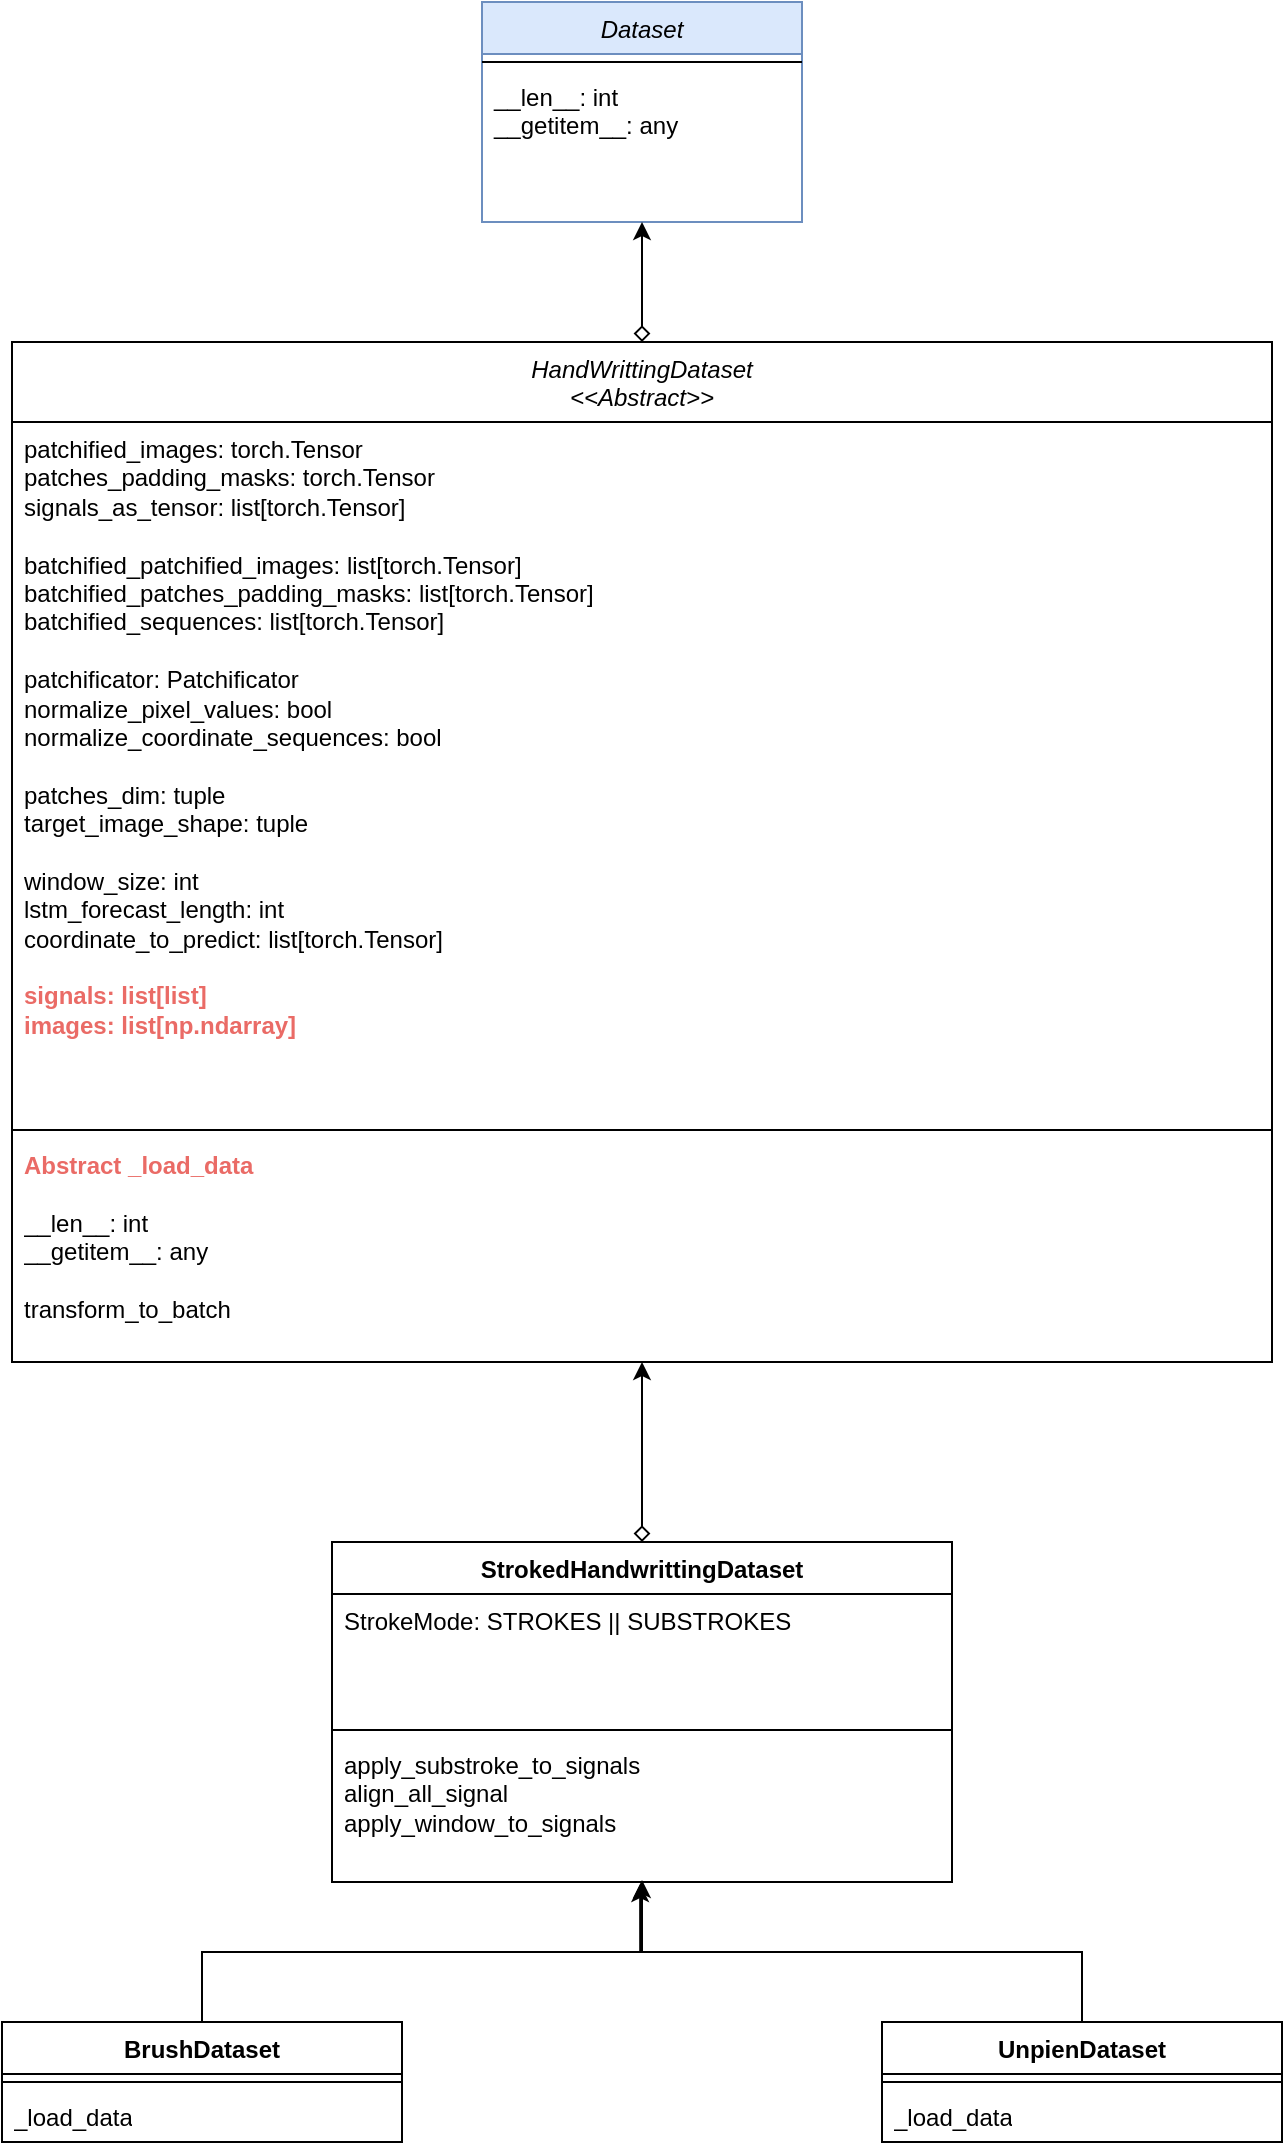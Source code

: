 <mxfile version="24.7.17" pages="8">
  <diagram id="C5RBs43oDa-KdzZeNtuy" name="dataset_class_diagram">
    <mxGraphModel dx="1687" dy="984" grid="1" gridSize="10" guides="1" tooltips="1" connect="1" arrows="1" fold="1" page="1" pageScale="1" pageWidth="827" pageHeight="1169" math="0" shadow="0">
      <root>
        <mxCell id="WIyWlLk6GJQsqaUBKTNV-0" />
        <mxCell id="WIyWlLk6GJQsqaUBKTNV-1" parent="WIyWlLk6GJQsqaUBKTNV-0" />
        <mxCell id="zkfFHV4jXpPFQw0GAbJ--0" value="Dataset" style="swimlane;fontStyle=2;align=center;verticalAlign=top;childLayout=stackLayout;horizontal=1;startSize=26;horizontalStack=0;resizeParent=1;resizeLast=0;collapsible=1;marginBottom=0;rounded=0;shadow=0;strokeWidth=1;fillColor=#dae8fc;strokeColor=#6c8ebf;" parent="WIyWlLk6GJQsqaUBKTNV-1" vertex="1">
          <mxGeometry x="280" y="30" width="160" height="110" as="geometry">
            <mxRectangle x="230" y="140" width="160" height="26" as="alternateBounds" />
          </mxGeometry>
        </mxCell>
        <mxCell id="zkfFHV4jXpPFQw0GAbJ--4" value="" style="line;html=1;strokeWidth=1;align=left;verticalAlign=middle;spacingTop=-1;spacingLeft=3;spacingRight=3;rotatable=0;labelPosition=right;points=[];portConstraint=eastwest;" parent="zkfFHV4jXpPFQw0GAbJ--0" vertex="1">
          <mxGeometry y="26" width="160" height="8" as="geometry" />
        </mxCell>
        <mxCell id="zkfFHV4jXpPFQw0GAbJ--5" value="__len__: int&#xa;__getitem__: any" style="text;align=left;verticalAlign=top;spacingLeft=4;spacingRight=4;overflow=hidden;rotatable=0;points=[[0,0.5],[1,0.5]];portConstraint=eastwest;" parent="zkfFHV4jXpPFQw0GAbJ--0" vertex="1">
          <mxGeometry y="34" width="160" height="66" as="geometry" />
        </mxCell>
        <mxCell id="6Lpu3Kk35o7hnLmSc-F6-11" style="edgeStyle=orthogonalEdgeStyle;rounded=0;orthogonalLoop=1;jettySize=auto;html=1;exitX=0.5;exitY=0;exitDx=0;exitDy=0;entryX=0.5;entryY=1;entryDx=0;entryDy=0;startArrow=diamond;startFill=0;" edge="1" parent="WIyWlLk6GJQsqaUBKTNV-1" source="6Lpu3Kk35o7hnLmSc-F6-7" target="zkfFHV4jXpPFQw0GAbJ--0">
          <mxGeometry relative="1" as="geometry" />
        </mxCell>
        <mxCell id="6Lpu3Kk35o7hnLmSc-F6-7" value="&lt;i style=&quot;font-weight: normal;&quot;&gt;HandWrittingDataset&lt;/i&gt;&lt;div&gt;&lt;i style=&quot;font-weight: normal;&quot;&gt;&amp;lt;&amp;lt;Abstract&amp;gt;&amp;gt;&lt;/i&gt;&lt;/div&gt;" style="swimlane;fontStyle=1;align=center;verticalAlign=top;childLayout=stackLayout;horizontal=1;startSize=40;horizontalStack=0;resizeParent=1;resizeParentMax=0;resizeLast=0;collapsible=1;marginBottom=0;whiteSpace=wrap;html=1;" vertex="1" parent="WIyWlLk6GJQsqaUBKTNV-1">
          <mxGeometry x="45" y="200" width="630" height="510" as="geometry" />
        </mxCell>
        <mxCell id="6Lpu3Kk35o7hnLmSc-F6-8" value="&lt;div&gt;patchified_images: torch.Tensor&lt;/div&gt;&lt;div&gt;patches_padding_masks: torch.Tensor&lt;/div&gt;&lt;div&gt;signals_as_tensor: list[torch.Tensor]&lt;/div&gt;&lt;div&gt;&lt;br&gt;&lt;/div&gt;&lt;div&gt;&lt;span style=&quot;background-color: initial;&quot;&gt;batchified_patchified_images: list[torch.Tensor]&lt;/span&gt;&lt;br&gt;&lt;/div&gt;&lt;div&gt;batchified_patches_padding_masks: list[torch.Tensor]&lt;/div&gt;&lt;div&gt;batchified_sequences: list[torch.Tensor]&lt;/div&gt;&lt;div&gt;&lt;br&gt;&lt;/div&gt;&lt;div&gt;patchificator: Patchificator&lt;/div&gt;&lt;div&gt;normalize_pixel_values: bool&lt;/div&gt;&lt;div&gt;normalize_coordinate_sequences: bool&lt;/div&gt;&lt;div&gt;&lt;br&gt;&lt;/div&gt;&lt;div&gt;patches_dim: tuple&lt;/div&gt;&lt;div&gt;target_image_shape: tuple&lt;/div&gt;&lt;div&gt;&lt;br&gt;&lt;/div&gt;&lt;div&gt;window_size: int&lt;/div&gt;&lt;div&gt;lstm_forecast_length: int&lt;br&gt;&lt;div&gt;&lt;span style=&quot;background-color: initial;&quot;&gt;coordinate_to_predict: list[torch.Tensor]&lt;/span&gt;&lt;br&gt;&lt;/div&gt;&lt;div&gt;&lt;br&gt;&lt;/div&gt;&lt;div&gt;&lt;b&gt;&lt;font color=&quot;#ea6b66&quot;&gt;&lt;span style=&quot;background-color: initial;&quot;&gt;signals: list[list]&lt;/span&gt;&lt;br&gt;&lt;/font&gt;&lt;/b&gt;&lt;/div&gt;&lt;div&gt;&lt;b&gt;&lt;font color=&quot;#ea6b66&quot;&gt;images: list[np.ndarray]&lt;/font&gt;&lt;/b&gt;&lt;/div&gt;&lt;/div&gt;" style="text;strokeColor=none;fillColor=none;align=left;verticalAlign=top;spacingLeft=4;spacingRight=4;overflow=hidden;rotatable=0;points=[[0,0.5],[1,0.5]];portConstraint=eastwest;whiteSpace=wrap;html=1;" vertex="1" parent="6Lpu3Kk35o7hnLmSc-F6-7">
          <mxGeometry y="40" width="630" height="350" as="geometry" />
        </mxCell>
        <mxCell id="6Lpu3Kk35o7hnLmSc-F6-9" value="" style="line;strokeWidth=1;fillColor=none;align=left;verticalAlign=middle;spacingTop=-1;spacingLeft=3;spacingRight=3;rotatable=0;labelPosition=right;points=[];portConstraint=eastwest;strokeColor=inherit;" vertex="1" parent="6Lpu3Kk35o7hnLmSc-F6-7">
          <mxGeometry y="390" width="630" height="8" as="geometry" />
        </mxCell>
        <mxCell id="6Lpu3Kk35o7hnLmSc-F6-10" value="&lt;b style=&quot;color: rgb(234, 107, 102);&quot;&gt;Abstract&amp;nbsp;_load_data&lt;/b&gt;&lt;br&gt;&lt;br&gt;&lt;span style=&quot;text-wrap: nowrap;&quot;&gt;__len__: int&lt;/span&gt;&lt;br style=&quot;padding: 0px; margin: 0px; text-wrap: nowrap;&quot;&gt;&lt;span style=&quot;text-wrap: nowrap;&quot;&gt;__getitem__: any&lt;br&gt;&lt;/span&gt;&lt;br&gt;transform_to_batch" style="text;strokeColor=none;fillColor=none;align=left;verticalAlign=top;spacingLeft=4;spacingRight=4;overflow=hidden;rotatable=0;points=[[0,0.5],[1,0.5]];portConstraint=eastwest;whiteSpace=wrap;html=1;" vertex="1" parent="6Lpu3Kk35o7hnLmSc-F6-7">
          <mxGeometry y="398" width="630" height="112" as="geometry" />
        </mxCell>
        <mxCell id="6Lpu3Kk35o7hnLmSc-F6-13" value="StrokedHandwrittingDataset" style="swimlane;fontStyle=1;align=center;verticalAlign=top;childLayout=stackLayout;horizontal=1;startSize=26;horizontalStack=0;resizeParent=1;resizeParentMax=0;resizeLast=0;collapsible=1;marginBottom=0;whiteSpace=wrap;html=1;" vertex="1" parent="WIyWlLk6GJQsqaUBKTNV-1">
          <mxGeometry x="205" y="800" width="310" height="170" as="geometry" />
        </mxCell>
        <mxCell id="6Lpu3Kk35o7hnLmSc-F6-14" value="StrokeMode:&amp;nbsp;STROKES ||&amp;nbsp;SUBSTROKES" style="text;strokeColor=none;fillColor=none;align=left;verticalAlign=top;spacingLeft=4;spacingRight=4;overflow=hidden;rotatable=0;points=[[0,0.5],[1,0.5]];portConstraint=eastwest;whiteSpace=wrap;html=1;" vertex="1" parent="6Lpu3Kk35o7hnLmSc-F6-13">
          <mxGeometry y="26" width="310" height="64" as="geometry" />
        </mxCell>
        <mxCell id="6Lpu3Kk35o7hnLmSc-F6-15" value="" style="line;strokeWidth=1;fillColor=none;align=left;verticalAlign=middle;spacingTop=-1;spacingLeft=3;spacingRight=3;rotatable=0;labelPosition=right;points=[];portConstraint=eastwest;strokeColor=inherit;" vertex="1" parent="6Lpu3Kk35o7hnLmSc-F6-13">
          <mxGeometry y="90" width="310" height="8" as="geometry" />
        </mxCell>
        <mxCell id="6Lpu3Kk35o7hnLmSc-F6-16" value="apply_substroke_to_signals&lt;div&gt;align_all_signal&lt;br&gt;apply_window_to_signals&lt;br&gt;&lt;/div&gt;" style="text;strokeColor=none;fillColor=none;align=left;verticalAlign=top;spacingLeft=4;spacingRight=4;overflow=hidden;rotatable=0;points=[[0,0.5],[1,0.5]];portConstraint=eastwest;whiteSpace=wrap;html=1;" vertex="1" parent="6Lpu3Kk35o7hnLmSc-F6-13">
          <mxGeometry y="98" width="310" height="72" as="geometry" />
        </mxCell>
        <mxCell id="6Lpu3Kk35o7hnLmSc-F6-17" style="edgeStyle=orthogonalEdgeStyle;rounded=0;orthogonalLoop=1;jettySize=auto;html=1;exitX=0.5;exitY=0;exitDx=0;exitDy=0;startArrow=diamond;startFill=0;" edge="1" parent="WIyWlLk6GJQsqaUBKTNV-1" source="6Lpu3Kk35o7hnLmSc-F6-13">
          <mxGeometry relative="1" as="geometry">
            <mxPoint x="360" y="710" as="targetPoint" />
          </mxGeometry>
        </mxCell>
        <mxCell id="6Lpu3Kk35o7hnLmSc-F6-22" value="BrushDataset" style="swimlane;fontStyle=1;align=center;verticalAlign=top;childLayout=stackLayout;horizontal=1;startSize=26;horizontalStack=0;resizeParent=1;resizeParentMax=0;resizeLast=0;collapsible=1;marginBottom=0;whiteSpace=wrap;html=1;" vertex="1" parent="WIyWlLk6GJQsqaUBKTNV-1">
          <mxGeometry x="40" y="1040" width="200" height="60" as="geometry" />
        </mxCell>
        <mxCell id="6Lpu3Kk35o7hnLmSc-F6-24" value="" style="line;strokeWidth=1;fillColor=none;align=left;verticalAlign=middle;spacingTop=-1;spacingLeft=3;spacingRight=3;rotatable=0;labelPosition=right;points=[];portConstraint=eastwest;strokeColor=inherit;" vertex="1" parent="6Lpu3Kk35o7hnLmSc-F6-22">
          <mxGeometry y="26" width="200" height="8" as="geometry" />
        </mxCell>
        <mxCell id="6Lpu3Kk35o7hnLmSc-F6-25" value="_load_data" style="text;strokeColor=none;fillColor=none;align=left;verticalAlign=top;spacingLeft=4;spacingRight=4;overflow=hidden;rotatable=0;points=[[0,0.5],[1,0.5]];portConstraint=eastwest;whiteSpace=wrap;html=1;" vertex="1" parent="6Lpu3Kk35o7hnLmSc-F6-22">
          <mxGeometry y="34" width="200" height="26" as="geometry" />
        </mxCell>
        <mxCell id="6Lpu3Kk35o7hnLmSc-F6-26" value="UnpienDataset" style="swimlane;fontStyle=1;align=center;verticalAlign=top;childLayout=stackLayout;horizontal=1;startSize=26;horizontalStack=0;resizeParent=1;resizeParentMax=0;resizeLast=0;collapsible=1;marginBottom=0;whiteSpace=wrap;html=1;" vertex="1" parent="WIyWlLk6GJQsqaUBKTNV-1">
          <mxGeometry x="480" y="1040" width="200" height="60" as="geometry" />
        </mxCell>
        <mxCell id="6Lpu3Kk35o7hnLmSc-F6-28" value="" style="line;strokeWidth=1;fillColor=none;align=left;verticalAlign=middle;spacingTop=-1;spacingLeft=3;spacingRight=3;rotatable=0;labelPosition=right;points=[];portConstraint=eastwest;strokeColor=inherit;" vertex="1" parent="6Lpu3Kk35o7hnLmSc-F6-26">
          <mxGeometry y="26" width="200" height="8" as="geometry" />
        </mxCell>
        <mxCell id="6Lpu3Kk35o7hnLmSc-F6-29" value="_load_data" style="text;strokeColor=none;fillColor=none;align=left;verticalAlign=top;spacingLeft=4;spacingRight=4;overflow=hidden;rotatable=0;points=[[0,0.5],[1,0.5]];portConstraint=eastwest;whiteSpace=wrap;html=1;" vertex="1" parent="6Lpu3Kk35o7hnLmSc-F6-26">
          <mxGeometry y="34" width="200" height="26" as="geometry" />
        </mxCell>
        <mxCell id="6Lpu3Kk35o7hnLmSc-F6-32" style="edgeStyle=orthogonalEdgeStyle;rounded=0;orthogonalLoop=1;jettySize=auto;html=1;exitX=0.5;exitY=0;exitDx=0;exitDy=0;entryX=0.5;entryY=0.986;entryDx=0;entryDy=0;entryPerimeter=0;" edge="1" parent="WIyWlLk6GJQsqaUBKTNV-1" source="6Lpu3Kk35o7hnLmSc-F6-26" target="6Lpu3Kk35o7hnLmSc-F6-16">
          <mxGeometry relative="1" as="geometry" />
        </mxCell>
        <mxCell id="6Lpu3Kk35o7hnLmSc-F6-33" style="edgeStyle=orthogonalEdgeStyle;rounded=0;orthogonalLoop=1;jettySize=auto;html=1;exitX=0.5;exitY=0;exitDx=0;exitDy=0;entryX=0.497;entryY=1.014;entryDx=0;entryDy=0;entryPerimeter=0;" edge="1" parent="WIyWlLk6GJQsqaUBKTNV-1" source="6Lpu3Kk35o7hnLmSc-F6-22" target="6Lpu3Kk35o7hnLmSc-F6-16">
          <mxGeometry relative="1" as="geometry" />
        </mxCell>
      </root>
    </mxGraphModel>
  </diagram>
  <diagram id="xD0Nu2GdW1r10iOzFhq0" name="data_processing_chain">
    <mxGraphModel dx="1434" dy="836" grid="1" gridSize="10" guides="1" tooltips="1" connect="1" arrows="1" fold="1" page="1" pageScale="1" pageWidth="827" pageHeight="1169" math="0" shadow="0">
      <root>
        <mxCell id="0" />
        <mxCell id="1" parent="0" />
        <mxCell id="K9WM3DasutCxlLifOrDJ-11" style="edgeStyle=orthogonalEdgeStyle;rounded=0;orthogonalLoop=1;jettySize=auto;html=1;exitX=1;exitY=0.5;exitDx=0;exitDy=0;entryX=0;entryY=0.5;entryDx=0;entryDy=0;" edge="1" parent="1" source="K9WM3DasutCxlLifOrDJ-7" target="K9WM3DasutCxlLifOrDJ-10">
          <mxGeometry relative="1" as="geometry" />
        </mxCell>
        <mxCell id="K9WM3DasutCxlLifOrDJ-7" value="" style="rounded=0;whiteSpace=wrap;html=1;" vertex="1" parent="1">
          <mxGeometry x="40" y="155" width="200" height="325" as="geometry" />
        </mxCell>
        <mxCell id="K9WM3DasutCxlLifOrDJ-1" value="[x,y] vectors" style="rounded=0;whiteSpace=wrap;html=1;" vertex="1" parent="1">
          <mxGeometry x="80" y="240" width="120" height="40" as="geometry" />
        </mxCell>
        <mxCell id="K9WM3DasutCxlLifOrDJ-2" value="Images" style="rounded=0;whiteSpace=wrap;html=1;verticalAlign=top;" vertex="1" parent="1">
          <mxGeometry x="80" y="320" width="120" height="80" as="geometry" />
        </mxCell>
        <mxCell id="K9WM3DasutCxlLifOrDJ-3" value="" style="shape=parallelogram;perimeter=parallelogramPerimeter;whiteSpace=wrap;html=1;fixedSize=1;" vertex="1" parent="1">
          <mxGeometry x="90" y="360" width="60" height="20" as="geometry" />
        </mxCell>
        <mxCell id="K9WM3DasutCxlLifOrDJ-4" value="" style="shape=parallelogram;perimeter=parallelogramPerimeter;whiteSpace=wrap;html=1;fixedSize=1;" vertex="1" parent="1">
          <mxGeometry x="106" y="366" width="60" height="20" as="geometry" />
        </mxCell>
        <mxCell id="K9WM3DasutCxlLifOrDJ-5" value="" style="shape=parallelogram;perimeter=parallelogramPerimeter;whiteSpace=wrap;html=1;fixedSize=1;" vertex="1" parent="1">
          <mxGeometry x="130" y="370" width="60" height="20" as="geometry" />
        </mxCell>
        <mxCell id="K9WM3DasutCxlLifOrDJ-6" value="Data source" style="text;html=1;align=center;verticalAlign=middle;whiteSpace=wrap;rounded=0;" vertex="1" parent="1">
          <mxGeometry x="105" y="170" width="70" height="30" as="geometry" />
        </mxCell>
        <mxCell id="K9WM3DasutCxlLifOrDJ-24" style="edgeStyle=orthogonalEdgeStyle;rounded=0;orthogonalLoop=1;jettySize=auto;html=1;exitX=1;exitY=0.5;exitDx=0;exitDy=0;entryX=0;entryY=0.5;entryDx=0;entryDy=0;" edge="1" parent="1" source="K9WM3DasutCxlLifOrDJ-8" target="K9WM3DasutCxlLifOrDJ-18">
          <mxGeometry relative="1" as="geometry" />
        </mxCell>
        <mxCell id="K9WM3DasutCxlLifOrDJ-8" value="" style="rounded=0;whiteSpace=wrap;html=1;" vertex="1" parent="1">
          <mxGeometry x="660" y="155" width="200" height="325" as="geometry" />
        </mxCell>
        <mxCell id="K9WM3DasutCxlLifOrDJ-10" value="Signal pre-processing" style="rhombus;whiteSpace=wrap;html=1;verticalAlign=bottom;labelPosition=center;verticalLabelPosition=top;align=center;" vertex="1" parent="1">
          <mxGeometry x="280" y="266.25" width="120" height="102.5" as="geometry" />
        </mxCell>
        <mxCell id="K9WM3DasutCxlLifOrDJ-16" style="edgeStyle=orthogonalEdgeStyle;rounded=0;orthogonalLoop=1;jettySize=auto;html=1;exitX=1;exitY=0.5;exitDx=0;exitDy=0;entryX=0;entryY=0.5;entryDx=0;entryDy=0;" edge="1" parent="1" source="K9WM3DasutCxlLifOrDJ-14" target="K9WM3DasutCxlLifOrDJ-15">
          <mxGeometry relative="1" as="geometry" />
        </mxCell>
        <mxCell id="K9WM3DasutCxlLifOrDJ-14" value="Stroke Mode&lt;div&gt;Window&lt;/div&gt;&lt;div&gt;Alignment&lt;/div&gt;" style="rhombus;whiteSpace=wrap;html=1;verticalAlign=middle;labelPosition=center;verticalLabelPosition=middle;align=center;" vertex="1" parent="1">
          <mxGeometry x="280" y="266.5" width="120" height="102.5" as="geometry" />
        </mxCell>
        <mxCell id="K9WM3DasutCxlLifOrDJ-17" style="edgeStyle=orthogonalEdgeStyle;rounded=0;orthogonalLoop=1;jettySize=auto;html=1;exitX=1;exitY=0.5;exitDx=0;exitDy=0;entryX=0;entryY=0.5;entryDx=0;entryDy=0;" edge="1" parent="1" source="K9WM3DasutCxlLifOrDJ-15" target="K9WM3DasutCxlLifOrDJ-8">
          <mxGeometry relative="1" as="geometry" />
        </mxCell>
        <mxCell id="K9WM3DasutCxlLifOrDJ-15" value="Tensor processing" style="rhombus;whiteSpace=wrap;html=1;verticalAlign=bottom;labelPosition=center;verticalLabelPosition=top;align=center;" vertex="1" parent="1">
          <mxGeometry x="450" y="245.63" width="150" height="143.75" as="geometry" />
        </mxCell>
        <mxCell id="K9WM3DasutCxlLifOrDJ-18" value="Batchification" style="rhombus;whiteSpace=wrap;html=1;" vertex="1" parent="1">
          <mxGeometry x="920" y="272.75" width="100" height="90" as="geometry" />
        </mxCell>
        <mxCell id="K9WM3DasutCxlLifOrDJ-19" value="Homogeneization&lt;div&gt;Sequences and images&lt;/div&gt;&lt;div&gt;Patchification&lt;/div&gt;&lt;div&gt;Padding&lt;/div&gt;" style="rhombus;whiteSpace=wrap;html=1;verticalAlign=middle;labelPosition=center;verticalLabelPosition=middle;align=center;" vertex="1" parent="1">
          <mxGeometry x="450" y="245.88" width="150" height="143.5" as="geometry" />
        </mxCell>
        <mxCell id="K9WM3DasutCxlLifOrDJ-21" value="Sequences tensor" style="shape=process;whiteSpace=wrap;html=1;backgroundOutline=1;" vertex="1" parent="1">
          <mxGeometry x="700" y="185.88" width="120" height="60" as="geometry" />
        </mxCell>
        <mxCell id="K9WM3DasutCxlLifOrDJ-22" value="Images tensor" style="shape=process;whiteSpace=wrap;html=1;backgroundOutline=1;" vertex="1" parent="1">
          <mxGeometry x="700" y="287.75" width="120" height="60" as="geometry" />
        </mxCell>
        <mxCell id="K9WM3DasutCxlLifOrDJ-23" value="Padding tensor" style="shape=process;whiteSpace=wrap;html=1;backgroundOutline=1;" vertex="1" parent="1">
          <mxGeometry x="700" y="380" width="120" height="60" as="geometry" />
        </mxCell>
        <mxCell id="K9WM3DasutCxlLifOrDJ-25" value="" style="rounded=0;whiteSpace=wrap;html=1;" vertex="1" parent="1">
          <mxGeometry x="1080" y="155.25" width="200" height="325" as="geometry" />
        </mxCell>
        <mxCell id="K9WM3DasutCxlLifOrDJ-26" style="edgeStyle=orthogonalEdgeStyle;rounded=0;orthogonalLoop=1;jettySize=auto;html=1;exitX=1;exitY=0.5;exitDx=0;exitDy=0;entryX=0;entryY=0.5;entryDx=0;entryDy=0;" edge="1" parent="1" target="K9WM3DasutCxlLifOrDJ-25" source="K9WM3DasutCxlLifOrDJ-18">
          <mxGeometry relative="1" as="geometry">
            <mxPoint x="1080" y="318.25" as="sourcePoint" />
          </mxGeometry>
        </mxCell>
        <mxCell id="K9WM3DasutCxlLifOrDJ-27" value="Sequences tensor" style="shape=process;whiteSpace=wrap;html=1;backgroundOutline=1;" vertex="1" parent="1">
          <mxGeometry x="1120" y="186.13" width="120" height="60" as="geometry" />
        </mxCell>
        <mxCell id="K9WM3DasutCxlLifOrDJ-28" value="Patchified Images tensor" style="shape=process;whiteSpace=wrap;html=1;backgroundOutline=1;" vertex="1" parent="1">
          <mxGeometry x="1120" y="288" width="120" height="60" as="geometry" />
        </mxCell>
        <mxCell id="K9WM3DasutCxlLifOrDJ-29" value="Patchified Padding tensor" style="shape=process;whiteSpace=wrap;html=1;backgroundOutline=1;" vertex="1" parent="1">
          <mxGeometry x="1120" y="380.25" width="120" height="60" as="geometry" />
        </mxCell>
      </root>
    </mxGraphModel>
  </diagram>
  <diagram id="guMsWjaaMotWq5V0V2X6" name="batchification">
    <mxGraphModel dx="2261" dy="836" grid="1" gridSize="10" guides="1" tooltips="1" connect="1" arrows="1" fold="1" page="1" pageScale="1" pageWidth="827" pageHeight="1169" math="0" shadow="0">
      <root>
        <mxCell id="0" />
        <mxCell id="1" parent="0" />
        <mxCell id="tq8OV5KKIC8uH16IbvSv-1" value="Vector" style="shape=process;whiteSpace=wrap;html=1;backgroundOutline=1;labelPosition=center;verticalLabelPosition=top;align=center;verticalAlign=bottom;" vertex="1" parent="1">
          <mxGeometry x="120" y="210" width="300" height="60" as="geometry" />
        </mxCell>
        <mxCell id="tq8OV5KKIC8uH16IbvSv-2" value="x&lt;div&gt;y&lt;/div&gt;" style="rounded=0;whiteSpace=wrap;html=1;" vertex="1" parent="1">
          <mxGeometry x="150" y="210" width="30" height="60" as="geometry" />
        </mxCell>
        <mxCell id="tq8OV5KKIC8uH16IbvSv-3" value="x&lt;div&gt;y&lt;/div&gt;" style="rounded=0;whiteSpace=wrap;html=1;" vertex="1" parent="1">
          <mxGeometry x="180" y="210" width="30" height="60" as="geometry" />
        </mxCell>
        <mxCell id="tq8OV5KKIC8uH16IbvSv-4" value="x&lt;div&gt;y&lt;/div&gt;" style="rounded=0;whiteSpace=wrap;html=1;" vertex="1" parent="1">
          <mxGeometry x="210" y="210" width="30" height="60" as="geometry" />
        </mxCell>
        <mxCell id="tq8OV5KKIC8uH16IbvSv-5" value="x&lt;div&gt;y&lt;/div&gt;" style="rounded=0;whiteSpace=wrap;html=1;" vertex="1" parent="1">
          <mxGeometry x="240" y="210" width="30" height="60" as="geometry" />
        </mxCell>
        <mxCell id="tq8OV5KKIC8uH16IbvSv-6" value="x&lt;div&gt;y&lt;/div&gt;" style="rounded=0;whiteSpace=wrap;html=1;" vertex="1" parent="1">
          <mxGeometry x="270" y="210" width="30" height="60" as="geometry" />
        </mxCell>
        <mxCell id="tq8OV5KKIC8uH16IbvSv-7" value="x&lt;div&gt;y&lt;/div&gt;" style="rounded=0;whiteSpace=wrap;html=1;" vertex="1" parent="1">
          <mxGeometry x="300" y="210" width="30" height="60" as="geometry" />
        </mxCell>
        <mxCell id="tq8OV5KKIC8uH16IbvSv-8" value="x&lt;div&gt;y&lt;/div&gt;" style="rounded=0;whiteSpace=wrap;html=1;" vertex="1" parent="1">
          <mxGeometry x="330" y="210" width="30" height="60" as="geometry" />
        </mxCell>
        <mxCell id="tq8OV5KKIC8uH16IbvSv-9" value="x&lt;div&gt;y&lt;/div&gt;" style="rounded=0;whiteSpace=wrap;html=1;" vertex="1" parent="1">
          <mxGeometry x="360" y="210" width="30" height="60" as="geometry" />
        </mxCell>
        <mxCell id="tq8OV5KKIC8uH16IbvSv-12" value="Image" style="whiteSpace=wrap;html=1;aspect=fixed;" vertex="1" parent="1">
          <mxGeometry x="480" y="160" width="160" height="160" as="geometry" />
        </mxCell>
        <mxCell id="tq8OV5KKIC8uH16IbvSv-15" value="x&lt;div&gt;y&lt;/div&gt;" style="rounded=0;whiteSpace=wrap;html=1;" vertex="1" parent="1">
          <mxGeometry x="120" y="210" width="30" height="60" as="geometry" />
        </mxCell>
        <mxCell id="tq8OV5KKIC8uH16IbvSv-16" value="x&lt;div&gt;y&lt;/div&gt;" style="rounded=0;whiteSpace=wrap;html=1;" vertex="1" parent="1">
          <mxGeometry x="390" y="210" width="30" height="60" as="geometry" />
        </mxCell>
        <mxCell id="tq8OV5KKIC8uH16IbvSv-18" value="" style="endArrow=none;dashed=1;html=1;dashPattern=1 3;strokeWidth=2;rounded=0;" edge="1" parent="1">
          <mxGeometry width="50" height="50" relative="1" as="geometry">
            <mxPoint x="400" y="680" as="sourcePoint" />
            <mxPoint x="400" y="360" as="targetPoint" />
          </mxGeometry>
        </mxCell>
        <mxCell id="tq8OV5KKIC8uH16IbvSv-19" value="Transformers" style="text;html=1;align=center;verticalAlign=middle;whiteSpace=wrap;rounded=0;" vertex="1" parent="1">
          <mxGeometry x="165" y="360" width="60" height="30" as="geometry" />
        </mxCell>
        <mxCell id="tq8OV5KKIC8uH16IbvSv-20" value="LSTM" style="text;html=1;align=center;verticalAlign=middle;whiteSpace=wrap;rounded=0;" vertex="1" parent="1">
          <mxGeometry x="560" y="360" width="60" height="30" as="geometry" />
        </mxCell>
        <mxCell id="tq8OV5KKIC8uH16IbvSv-21" value="Vector" style="shape=process;whiteSpace=wrap;html=1;backgroundOutline=1;labelPosition=center;verticalLabelPosition=top;align=center;verticalAlign=bottom;" vertex="1" parent="1">
          <mxGeometry x="80" y="420" width="300" height="60" as="geometry" />
        </mxCell>
        <mxCell id="tq8OV5KKIC8uH16IbvSv-22" value="x&lt;div&gt;y&lt;/div&gt;" style="rounded=0;whiteSpace=wrap;html=1;fillColor=#dae8fc;strokeColor=#6c8ebf;" vertex="1" parent="1">
          <mxGeometry x="110" y="420" width="30" height="60" as="geometry" />
        </mxCell>
        <mxCell id="tq8OV5KKIC8uH16IbvSv-23" value="x&lt;div&gt;y&lt;/div&gt;" style="rounded=0;whiteSpace=wrap;html=1;" vertex="1" parent="1">
          <mxGeometry x="140" y="420" width="30" height="60" as="geometry" />
        </mxCell>
        <mxCell id="tq8OV5KKIC8uH16IbvSv-24" value="x&lt;div&gt;y&lt;/div&gt;" style="rounded=0;whiteSpace=wrap;html=1;" vertex="1" parent="1">
          <mxGeometry x="170" y="420" width="30" height="60" as="geometry" />
        </mxCell>
        <mxCell id="tq8OV5KKIC8uH16IbvSv-25" value="x&lt;div&gt;y&lt;/div&gt;" style="rounded=0;whiteSpace=wrap;html=1;" vertex="1" parent="1">
          <mxGeometry x="200" y="420" width="30" height="60" as="geometry" />
        </mxCell>
        <mxCell id="tq8OV5KKIC8uH16IbvSv-26" value="x&lt;div&gt;y&lt;/div&gt;" style="rounded=0;whiteSpace=wrap;html=1;" vertex="1" parent="1">
          <mxGeometry x="230" y="420" width="30" height="60" as="geometry" />
        </mxCell>
        <mxCell id="tq8OV5KKIC8uH16IbvSv-27" value="x&lt;div&gt;y&lt;/div&gt;" style="rounded=0;whiteSpace=wrap;html=1;" vertex="1" parent="1">
          <mxGeometry x="260" y="420" width="30" height="60" as="geometry" />
        </mxCell>
        <mxCell id="tq8OV5KKIC8uH16IbvSv-28" value="x&lt;div&gt;y&lt;/div&gt;" style="rounded=0;whiteSpace=wrap;html=1;" vertex="1" parent="1">
          <mxGeometry x="290" y="420" width="30" height="60" as="geometry" />
        </mxCell>
        <mxCell id="tq8OV5KKIC8uH16IbvSv-29" value="x&lt;div&gt;y&lt;/div&gt;" style="rounded=0;whiteSpace=wrap;html=1;" vertex="1" parent="1">
          <mxGeometry x="320" y="420" width="30" height="60" as="geometry" />
        </mxCell>
        <mxCell id="tq8OV5KKIC8uH16IbvSv-30" value="Image" style="whiteSpace=wrap;html=1;aspect=fixed;" vertex="1" parent="1">
          <mxGeometry x="-20" y="420" width="60" height="60" as="geometry" />
        </mxCell>
        <mxCell id="tq8OV5KKIC8uH16IbvSv-31" value="x&lt;div&gt;y&lt;/div&gt;" style="rounded=0;whiteSpace=wrap;html=1;fillColor=#f8cecc;strokeColor=#b85450;" vertex="1" parent="1">
          <mxGeometry x="80" y="420" width="30" height="60" as="geometry" />
        </mxCell>
        <mxCell id="tq8OV5KKIC8uH16IbvSv-32" value="x&lt;div&gt;y&lt;/div&gt;" style="rounded=0;whiteSpace=wrap;html=1;" vertex="1" parent="1">
          <mxGeometry x="350" y="420" width="30" height="60" as="geometry" />
        </mxCell>
        <mxCell id="tq8OV5KKIC8uH16IbvSv-35" value="Image" style="whiteSpace=wrap;html=1;aspect=fixed;" vertex="1" parent="1">
          <mxGeometry x="-20" y="510" width="60" height="60" as="geometry" />
        </mxCell>
        <mxCell id="tq8OV5KKIC8uH16IbvSv-36" value="Image" style="whiteSpace=wrap;html=1;aspect=fixed;" vertex="1" parent="1">
          <mxGeometry x="-20" y="600" width="60" height="60" as="geometry" />
        </mxCell>
        <mxCell id="tq8OV5KKIC8uH16IbvSv-38" value="Vector" style="shape=process;whiteSpace=wrap;html=1;backgroundOutline=1;labelPosition=center;verticalLabelPosition=top;align=center;verticalAlign=bottom;" vertex="1" parent="1">
          <mxGeometry x="80" y="510" width="300" height="60" as="geometry" />
        </mxCell>
        <mxCell id="tq8OV5KKIC8uH16IbvSv-39" value="x&lt;div&gt;y&lt;/div&gt;" style="rounded=0;whiteSpace=wrap;html=1;fillColor=#f8cecc;strokeColor=#b85450;" vertex="1" parent="1">
          <mxGeometry x="110" y="510" width="30" height="60" as="geometry" />
        </mxCell>
        <mxCell id="tq8OV5KKIC8uH16IbvSv-40" value="x&lt;div&gt;y&lt;/div&gt;" style="rounded=0;whiteSpace=wrap;html=1;fillColor=#dae8fc;strokeColor=#6c8ebf;" vertex="1" parent="1">
          <mxGeometry x="140" y="510" width="30" height="60" as="geometry" />
        </mxCell>
        <mxCell id="tq8OV5KKIC8uH16IbvSv-41" value="x&lt;div&gt;y&lt;/div&gt;" style="rounded=0;whiteSpace=wrap;html=1;" vertex="1" parent="1">
          <mxGeometry x="170" y="510" width="30" height="60" as="geometry" />
        </mxCell>
        <mxCell id="tq8OV5KKIC8uH16IbvSv-42" value="x&lt;div&gt;y&lt;/div&gt;" style="rounded=0;whiteSpace=wrap;html=1;" vertex="1" parent="1">
          <mxGeometry x="200" y="510" width="30" height="60" as="geometry" />
        </mxCell>
        <mxCell id="tq8OV5KKIC8uH16IbvSv-43" value="x&lt;div&gt;y&lt;/div&gt;" style="rounded=0;whiteSpace=wrap;html=1;" vertex="1" parent="1">
          <mxGeometry x="230" y="510" width="30" height="60" as="geometry" />
        </mxCell>
        <mxCell id="tq8OV5KKIC8uH16IbvSv-44" value="x&lt;div&gt;y&lt;/div&gt;" style="rounded=0;whiteSpace=wrap;html=1;" vertex="1" parent="1">
          <mxGeometry x="260" y="510" width="30" height="60" as="geometry" />
        </mxCell>
        <mxCell id="tq8OV5KKIC8uH16IbvSv-45" value="x&lt;div&gt;y&lt;/div&gt;" style="rounded=0;whiteSpace=wrap;html=1;" vertex="1" parent="1">
          <mxGeometry x="290" y="510" width="30" height="60" as="geometry" />
        </mxCell>
        <mxCell id="tq8OV5KKIC8uH16IbvSv-46" value="x&lt;div&gt;y&lt;/div&gt;" style="rounded=0;whiteSpace=wrap;html=1;" vertex="1" parent="1">
          <mxGeometry x="320" y="510" width="30" height="60" as="geometry" />
        </mxCell>
        <mxCell id="tq8OV5KKIC8uH16IbvSv-47" value="x&lt;div&gt;y&lt;/div&gt;" style="rounded=0;whiteSpace=wrap;html=1;fillColor=#f8cecc;strokeColor=#b85450;" vertex="1" parent="1">
          <mxGeometry x="80" y="510" width="30" height="60" as="geometry" />
        </mxCell>
        <mxCell id="tq8OV5KKIC8uH16IbvSv-48" value="x&lt;div&gt;y&lt;/div&gt;" style="rounded=0;whiteSpace=wrap;html=1;" vertex="1" parent="1">
          <mxGeometry x="350" y="510" width="30" height="60" as="geometry" />
        </mxCell>
        <mxCell id="tq8OV5KKIC8uH16IbvSv-49" value="Vector" style="shape=process;whiteSpace=wrap;html=1;backgroundOutline=1;labelPosition=center;verticalLabelPosition=top;align=center;verticalAlign=bottom;" vertex="1" parent="1">
          <mxGeometry x="80" y="600" width="300" height="60" as="geometry" />
        </mxCell>
        <mxCell id="tq8OV5KKIC8uH16IbvSv-50" value="x&lt;div&gt;y&lt;/div&gt;" style="rounded=0;whiteSpace=wrap;html=1;fillColor=#f8cecc;strokeColor=#b85450;" vertex="1" parent="1">
          <mxGeometry x="110" y="600" width="30" height="60" as="geometry" />
        </mxCell>
        <mxCell id="tq8OV5KKIC8uH16IbvSv-51" value="x&lt;div&gt;y&lt;/div&gt;" style="rounded=0;whiteSpace=wrap;html=1;fillColor=#f8cecc;strokeColor=#b85450;" vertex="1" parent="1">
          <mxGeometry x="140" y="600" width="30" height="60" as="geometry" />
        </mxCell>
        <mxCell id="tq8OV5KKIC8uH16IbvSv-52" value="x&lt;div&gt;y&lt;/div&gt;" style="rounded=0;whiteSpace=wrap;html=1;fillColor=#dae8fc;strokeColor=#6c8ebf;" vertex="1" parent="1">
          <mxGeometry x="170" y="600" width="30" height="60" as="geometry" />
        </mxCell>
        <mxCell id="tq8OV5KKIC8uH16IbvSv-53" value="x&lt;div&gt;y&lt;/div&gt;" style="rounded=0;whiteSpace=wrap;html=1;" vertex="1" parent="1">
          <mxGeometry x="200" y="600" width="30" height="60" as="geometry" />
        </mxCell>
        <mxCell id="tq8OV5KKIC8uH16IbvSv-54" value="x&lt;div&gt;y&lt;/div&gt;" style="rounded=0;whiteSpace=wrap;html=1;" vertex="1" parent="1">
          <mxGeometry x="230" y="600" width="30" height="60" as="geometry" />
        </mxCell>
        <mxCell id="tq8OV5KKIC8uH16IbvSv-55" value="x&lt;div&gt;y&lt;/div&gt;" style="rounded=0;whiteSpace=wrap;html=1;" vertex="1" parent="1">
          <mxGeometry x="260" y="600" width="30" height="60" as="geometry" />
        </mxCell>
        <mxCell id="tq8OV5KKIC8uH16IbvSv-56" value="x&lt;div&gt;y&lt;/div&gt;" style="rounded=0;whiteSpace=wrap;html=1;" vertex="1" parent="1">
          <mxGeometry x="290" y="600" width="30" height="60" as="geometry" />
        </mxCell>
        <mxCell id="tq8OV5KKIC8uH16IbvSv-57" value="x&lt;div&gt;y&lt;/div&gt;" style="rounded=0;whiteSpace=wrap;html=1;" vertex="1" parent="1">
          <mxGeometry x="320" y="600" width="30" height="60" as="geometry" />
        </mxCell>
        <mxCell id="tq8OV5KKIC8uH16IbvSv-58" value="x&lt;div&gt;y&lt;/div&gt;" style="rounded=0;whiteSpace=wrap;html=1;fillColor=#f8cecc;strokeColor=#b85450;" vertex="1" parent="1">
          <mxGeometry x="80" y="600" width="30" height="60" as="geometry" />
        </mxCell>
        <mxCell id="tq8OV5KKIC8uH16IbvSv-59" value="x&lt;div&gt;y&lt;/div&gt;" style="rounded=0;whiteSpace=wrap;html=1;" vertex="1" parent="1">
          <mxGeometry x="350" y="600" width="30" height="60" as="geometry" />
        </mxCell>
        <mxCell id="tq8OV5KKIC8uH16IbvSv-60" value="Vector" style="shape=process;whiteSpace=wrap;html=1;backgroundOutline=1;labelPosition=center;verticalLabelPosition=top;align=center;verticalAlign=bottom;" vertex="1" parent="1">
          <mxGeometry x="440" y="420" width="300" height="60" as="geometry" />
        </mxCell>
        <mxCell id="tq8OV5KKIC8uH16IbvSv-61" value="x&lt;div&gt;y&lt;/div&gt;" style="rounded=0;whiteSpace=wrap;html=1;fillColor=#f8cecc;strokeColor=#b85450;" vertex="1" parent="1">
          <mxGeometry x="470" y="420" width="30" height="60" as="geometry" />
        </mxCell>
        <mxCell id="tq8OV5KKIC8uH16IbvSv-62" value="x&lt;div&gt;y&lt;/div&gt;" style="rounded=0;whiteSpace=wrap;html=1;fillColor=#f8cecc;strokeColor=#b85450;" vertex="1" parent="1">
          <mxGeometry x="500" y="420" width="30" height="60" as="geometry" />
        </mxCell>
        <mxCell id="tq8OV5KKIC8uH16IbvSv-63" value="x&lt;div&gt;y&lt;/div&gt;" style="rounded=0;whiteSpace=wrap;html=1;fillColor=#f8cecc;strokeColor=#b85450;" vertex="1" parent="1">
          <mxGeometry x="530" y="420" width="30" height="60" as="geometry" />
        </mxCell>
        <mxCell id="tq8OV5KKIC8uH16IbvSv-64" value="x&lt;div&gt;y&lt;/div&gt;" style="rounded=0;whiteSpace=wrap;html=1;fillColor=#f8cecc;strokeColor=#b85450;" vertex="1" parent="1">
          <mxGeometry x="560" y="420" width="30" height="60" as="geometry" />
        </mxCell>
        <mxCell id="tq8OV5KKIC8uH16IbvSv-65" value="x&lt;div&gt;y&lt;/div&gt;" style="rounded=0;whiteSpace=wrap;html=1;fillColor=#dae8fc;strokeColor=#6c8ebf;" vertex="1" parent="1">
          <mxGeometry x="590" y="420" width="30" height="60" as="geometry" />
        </mxCell>
        <mxCell id="tq8OV5KKIC8uH16IbvSv-66" value="x&lt;div&gt;y&lt;/div&gt;" style="rounded=0;whiteSpace=wrap;html=1;" vertex="1" parent="1">
          <mxGeometry x="620" y="420" width="30" height="60" as="geometry" />
        </mxCell>
        <mxCell id="tq8OV5KKIC8uH16IbvSv-67" value="x&lt;div&gt;y&lt;/div&gt;" style="rounded=0;whiteSpace=wrap;html=1;" vertex="1" parent="1">
          <mxGeometry x="650" y="420" width="30" height="60" as="geometry" />
        </mxCell>
        <mxCell id="tq8OV5KKIC8uH16IbvSv-68" value="x&lt;div&gt;y&lt;/div&gt;" style="rounded=0;whiteSpace=wrap;html=1;" vertex="1" parent="1">
          <mxGeometry x="680" y="420" width="30" height="60" as="geometry" />
        </mxCell>
        <mxCell id="tq8OV5KKIC8uH16IbvSv-69" value="x&lt;div&gt;y&lt;/div&gt;" style="rounded=0;whiteSpace=wrap;html=1;" vertex="1" parent="1">
          <mxGeometry x="440" y="420" width="30" height="60" as="geometry" />
        </mxCell>
        <mxCell id="tq8OV5KKIC8uH16IbvSv-70" value="x&lt;div&gt;y&lt;/div&gt;" style="rounded=0;whiteSpace=wrap;html=1;" vertex="1" parent="1">
          <mxGeometry x="710" y="420" width="30" height="60" as="geometry" />
        </mxCell>
        <mxCell id="tq8OV5KKIC8uH16IbvSv-71" value="Vector" style="shape=process;whiteSpace=wrap;html=1;backgroundOutline=1;labelPosition=center;verticalLabelPosition=top;align=center;verticalAlign=bottom;" vertex="1" parent="1">
          <mxGeometry x="440" y="510" width="300" height="60" as="geometry" />
        </mxCell>
        <mxCell id="tq8OV5KKIC8uH16IbvSv-72" value="x&lt;div&gt;y&lt;/div&gt;" style="rounded=0;whiteSpace=wrap;html=1;" vertex="1" parent="1">
          <mxGeometry x="470" y="510" width="30" height="60" as="geometry" />
        </mxCell>
        <mxCell id="tq8OV5KKIC8uH16IbvSv-73" value="x&lt;div&gt;y&lt;/div&gt;" style="rounded=0;whiteSpace=wrap;html=1;fillColor=#f8cecc;strokeColor=#b85450;" vertex="1" parent="1">
          <mxGeometry x="500" y="510" width="30" height="60" as="geometry" />
        </mxCell>
        <mxCell id="tq8OV5KKIC8uH16IbvSv-74" value="x&lt;div&gt;y&lt;/div&gt;" style="rounded=0;whiteSpace=wrap;html=1;fillColor=#f8cecc;strokeColor=#b85450;" vertex="1" parent="1">
          <mxGeometry x="530" y="510" width="30" height="60" as="geometry" />
        </mxCell>
        <mxCell id="tq8OV5KKIC8uH16IbvSv-75" value="x&lt;div&gt;y&lt;/div&gt;" style="rounded=0;whiteSpace=wrap;html=1;fillColor=#f8cecc;strokeColor=#b85450;" vertex="1" parent="1">
          <mxGeometry x="560" y="510" width="30" height="60" as="geometry" />
        </mxCell>
        <mxCell id="tq8OV5KKIC8uH16IbvSv-76" value="x&lt;div&gt;y&lt;/div&gt;" style="rounded=0;whiteSpace=wrap;html=1;fillColor=#f8cecc;strokeColor=#b85450;" vertex="1" parent="1">
          <mxGeometry x="590" y="510" width="30" height="60" as="geometry" />
        </mxCell>
        <mxCell id="tq8OV5KKIC8uH16IbvSv-77" value="x&lt;div&gt;y&lt;/div&gt;" style="rounded=0;whiteSpace=wrap;html=1;fillColor=#dae8fc;strokeColor=#6c8ebf;" vertex="1" parent="1">
          <mxGeometry x="620" y="510" width="30" height="60" as="geometry" />
        </mxCell>
        <mxCell id="tq8OV5KKIC8uH16IbvSv-78" value="x&lt;div&gt;y&lt;/div&gt;" style="rounded=0;whiteSpace=wrap;html=1;" vertex="1" parent="1">
          <mxGeometry x="650" y="510" width="30" height="60" as="geometry" />
        </mxCell>
        <mxCell id="tq8OV5KKIC8uH16IbvSv-79" value="x&lt;div&gt;y&lt;/div&gt;" style="rounded=0;whiteSpace=wrap;html=1;" vertex="1" parent="1">
          <mxGeometry x="680" y="510" width="30" height="60" as="geometry" />
        </mxCell>
        <mxCell id="tq8OV5KKIC8uH16IbvSv-80" value="x&lt;div&gt;y&lt;/div&gt;" style="rounded=0;whiteSpace=wrap;html=1;" vertex="1" parent="1">
          <mxGeometry x="440" y="510" width="30" height="60" as="geometry" />
        </mxCell>
        <mxCell id="tq8OV5KKIC8uH16IbvSv-81" value="x&lt;div&gt;y&lt;/div&gt;" style="rounded=0;whiteSpace=wrap;html=1;" vertex="1" parent="1">
          <mxGeometry x="710" y="510" width="30" height="60" as="geometry" />
        </mxCell>
        <mxCell id="tq8OV5KKIC8uH16IbvSv-82" value="Vector" style="shape=process;whiteSpace=wrap;html=1;backgroundOutline=1;labelPosition=center;verticalLabelPosition=top;align=center;verticalAlign=bottom;" vertex="1" parent="1">
          <mxGeometry x="440" y="600" width="300" height="60" as="geometry" />
        </mxCell>
        <mxCell id="tq8OV5KKIC8uH16IbvSv-83" value="x&lt;div&gt;y&lt;/div&gt;" style="rounded=0;whiteSpace=wrap;html=1;" vertex="1" parent="1">
          <mxGeometry x="470" y="600" width="30" height="60" as="geometry" />
        </mxCell>
        <mxCell id="tq8OV5KKIC8uH16IbvSv-84" value="x&lt;div&gt;y&lt;/div&gt;" style="rounded=0;whiteSpace=wrap;html=1;" vertex="1" parent="1">
          <mxGeometry x="500" y="600" width="30" height="60" as="geometry" />
        </mxCell>
        <mxCell id="tq8OV5KKIC8uH16IbvSv-85" value="x&lt;div&gt;y&lt;/div&gt;" style="rounded=0;whiteSpace=wrap;html=1;fillColor=#f8cecc;strokeColor=#b85450;" vertex="1" parent="1">
          <mxGeometry x="530" y="600" width="30" height="60" as="geometry" />
        </mxCell>
        <mxCell id="tq8OV5KKIC8uH16IbvSv-86" value="x&lt;div&gt;y&lt;/div&gt;" style="rounded=0;whiteSpace=wrap;html=1;fillColor=#f8cecc;strokeColor=#b85450;" vertex="1" parent="1">
          <mxGeometry x="560" y="600" width="30" height="60" as="geometry" />
        </mxCell>
        <mxCell id="tq8OV5KKIC8uH16IbvSv-87" value="x&lt;div&gt;y&lt;/div&gt;" style="rounded=0;whiteSpace=wrap;html=1;fillColor=#f8cecc;strokeColor=#b85450;" vertex="1" parent="1">
          <mxGeometry x="590" y="600" width="30" height="60" as="geometry" />
        </mxCell>
        <mxCell id="tq8OV5KKIC8uH16IbvSv-88" value="x&lt;div&gt;y&lt;/div&gt;" style="rounded=0;whiteSpace=wrap;html=1;fillColor=#f8cecc;strokeColor=#b85450;" vertex="1" parent="1">
          <mxGeometry x="620" y="600" width="30" height="60" as="geometry" />
        </mxCell>
        <mxCell id="tq8OV5KKIC8uH16IbvSv-89" value="x&lt;div&gt;y&lt;/div&gt;" style="rounded=0;whiteSpace=wrap;html=1;fillColor=#dae8fc;strokeColor=#6c8ebf;" vertex="1" parent="1">
          <mxGeometry x="650" y="600" width="30" height="60" as="geometry" />
        </mxCell>
        <mxCell id="tq8OV5KKIC8uH16IbvSv-90" value="x&lt;div&gt;y&lt;/div&gt;" style="rounded=0;whiteSpace=wrap;html=1;" vertex="1" parent="1">
          <mxGeometry x="680" y="600" width="30" height="60" as="geometry" />
        </mxCell>
        <mxCell id="tq8OV5KKIC8uH16IbvSv-91" value="x&lt;div&gt;y&lt;/div&gt;" style="rounded=0;whiteSpace=wrap;html=1;" vertex="1" parent="1">
          <mxGeometry x="440" y="600" width="30" height="60" as="geometry" />
        </mxCell>
        <mxCell id="tq8OV5KKIC8uH16IbvSv-92" value="x&lt;div&gt;y&lt;/div&gt;" style="rounded=0;whiteSpace=wrap;html=1;" vertex="1" parent="1">
          <mxGeometry x="710" y="600" width="30" height="60" as="geometry" />
        </mxCell>
      </root>
    </mxGraphModel>
  </diagram>
  <diagram id="pjSfgICusZCx9uQj1dLb" name="model_architecture">
    <mxGraphModel dx="3187" dy="3027" grid="1" gridSize="10" guides="1" tooltips="1" connect="1" arrows="1" fold="1" page="1" pageScale="1" pageWidth="827" pageHeight="1169" math="0" shadow="0">
      <root>
        <mxCell id="0" />
        <mxCell id="1" parent="0" />
        <mxCell id="12o7rkzY92RYLa1HiNfj-6" value="" style="rounded=0;whiteSpace=wrap;html=1;" vertex="1" parent="1">
          <mxGeometry x="40" y="-180" width="960" height="1110" as="geometry" />
        </mxCell>
        <mxCell id="12o7rkzY92RYLa1HiNfj-1" value="Encoder" style="rounded=0;whiteSpace=wrap;html=1;labelPosition=left;verticalLabelPosition=top;align=right;verticalAlign=bottom;" vertex="1" parent="1">
          <mxGeometry x="94" y="240" width="370" height="380" as="geometry" />
        </mxCell>
        <mxCell id="12o7rkzY92RYLa1HiNfj-2" value="" style="rounded=0;whiteSpace=wrap;html=1;" vertex="1" parent="1">
          <mxGeometry x="560" y="20" width="400" height="565" as="geometry" />
        </mxCell>
        <mxCell id="6X3QVLdcZUDTCv73FLqu-3" value="Patchified_images" style="shape=process;whiteSpace=wrap;html=1;backgroundOutline=1;fontSize=10;" vertex="1" parent="1">
          <mxGeometry x="110" y="1040" width="120" height="60" as="geometry" />
        </mxCell>
        <mxCell id="6X3QVLdcZUDTCv73FLqu-13" style="edgeStyle=orthogonalEdgeStyle;rounded=0;orthogonalLoop=1;jettySize=auto;html=1;exitX=0.5;exitY=0;exitDx=0;exitDy=0;entryX=0.5;entryY=1;entryDx=0;entryDy=0;" edge="1" parent="1" source="6X3QVLdcZUDTCv73FLqu-4" target="12o7rkzY92RYLa1HiNfj-1">
          <mxGeometry relative="1" as="geometry">
            <Array as="points">
              <mxPoint x="330" y="760" />
              <mxPoint x="279" y="760" />
            </Array>
          </mxGeometry>
        </mxCell>
        <mxCell id="6X3QVLdcZUDTCv73FLqu-4" value="Patchified_masks" style="shape=process;whiteSpace=wrap;html=1;backgroundOutline=1;fontSize=10;" vertex="1" parent="1">
          <mxGeometry x="270" y="1040" width="120" height="60" as="geometry" />
        </mxCell>
        <mxCell id="6X3QVLdcZUDTCv73FLqu-15" style="edgeStyle=orthogonalEdgeStyle;rounded=0;orthogonalLoop=1;jettySize=auto;html=1;exitX=0.5;exitY=0;exitDx=0;exitDy=0;entryX=0.5;entryY=1;entryDx=0;entryDy=0;" edge="1" parent="1" source="6X3QVLdcZUDTCv73FLqu-5" target="6X3QVLdcZUDTCv73FLqu-14">
          <mxGeometry relative="1" as="geometry" />
        </mxCell>
        <mxCell id="6X3QVLdcZUDTCv73FLqu-5" value="Target_sequences" style="shape=process;whiteSpace=wrap;html=1;backgroundOutline=1;fontSize=10;" vertex="1" parent="1">
          <mxGeometry x="665" y="1040" width="120" height="60" as="geometry" />
        </mxCell>
        <mxCell id="6X3QVLdcZUDTCv73FLqu-6" style="edgeStyle=orthogonalEdgeStyle;rounded=0;orthogonalLoop=1;jettySize=auto;html=1;exitX=0.5;exitY=0;exitDx=0;exitDy=0;entryX=0.5;entryY=1;entryDx=0;entryDy=0;" edge="1" parent="1" source="6X3QVLdcZUDTCv73FLqu-3" target="6X3QVLdcZUDTCv73FLqu-9">
          <mxGeometry relative="1" as="geometry">
            <Array as="points">
              <mxPoint x="170" y="960" />
              <mxPoint x="205" y="960" />
            </Array>
          </mxGeometry>
        </mxCell>
        <mxCell id="6X3QVLdcZUDTCv73FLqu-11" style="edgeStyle=orthogonalEdgeStyle;rounded=0;orthogonalLoop=1;jettySize=auto;html=1;exitX=0.5;exitY=0;exitDx=0;exitDy=0;entryX=0.5;entryY=1;entryDx=0;entryDy=0;" edge="1" parent="1" source="6X3QVLdcZUDTCv73FLqu-9" target="6X3QVLdcZUDTCv73FLqu-10">
          <mxGeometry relative="1" as="geometry" />
        </mxCell>
        <mxCell id="6X3QVLdcZUDTCv73FLqu-9" value="Embeddings from patches" style="rounded=1;whiteSpace=wrap;html=1;" vertex="1" parent="1">
          <mxGeometry x="120" y="850" width="170" height="40" as="geometry" />
        </mxCell>
        <mxCell id="6X3QVLdcZUDTCv73FLqu-12" style="edgeStyle=orthogonalEdgeStyle;rounded=0;orthogonalLoop=1;jettySize=auto;html=1;exitX=0.5;exitY=0;exitDx=0;exitDy=0;" edge="1" parent="1" source="6X3QVLdcZUDTCv73FLqu-10">
          <mxGeometry relative="1" as="geometry">
            <mxPoint x="279" y="620" as="targetPoint" />
            <Array as="points">
              <mxPoint x="205" y="760" />
              <mxPoint x="279" y="760" />
            </Array>
          </mxGeometry>
        </mxCell>
        <mxCell id="6X3QVLdcZUDTCv73FLqu-10" value="positional_embeddings" style="rounded=1;whiteSpace=wrap;html=1;" vertex="1" parent="1">
          <mxGeometry x="120" y="790" width="170" height="40" as="geometry" />
        </mxCell>
        <mxCell id="6X3QVLdcZUDTCv73FLqu-18" style="edgeStyle=orthogonalEdgeStyle;rounded=0;orthogonalLoop=1;jettySize=auto;html=1;exitX=0.5;exitY=0;exitDx=0;exitDy=0;entryX=0.5;entryY=1;entryDx=0;entryDy=0;" edge="1" parent="1" source="6X3QVLdcZUDTCv73FLqu-14" target="6X3QVLdcZUDTCv73FLqu-16">
          <mxGeometry relative="1" as="geometry" />
        </mxCell>
        <mxCell id="6X3QVLdcZUDTCv73FLqu-19" style="edgeStyle=orthogonalEdgeStyle;rounded=0;orthogonalLoop=1;jettySize=auto;html=1;exitX=0.5;exitY=0;exitDx=0;exitDy=0;entryX=0.5;entryY=1;entryDx=0;entryDy=0;" edge="1" parent="1" source="6X3QVLdcZUDTCv73FLqu-14" target="6X3QVLdcZUDTCv73FLqu-17">
          <mxGeometry relative="1" as="geometry" />
        </mxCell>
        <mxCell id="6X3QVLdcZUDTCv73FLqu-14" value="normalize_sequences" style="rounded=1;whiteSpace=wrap;html=1;" vertex="1" parent="1">
          <mxGeometry x="660" y="880" width="130" height="30" as="geometry" />
        </mxCell>
        <mxCell id="6X3QVLdcZUDTCv73FLqu-21" style="edgeStyle=orthogonalEdgeStyle;rounded=0;orthogonalLoop=1;jettySize=auto;html=1;exitX=0.5;exitY=0;exitDx=0;exitDy=0;entryX=0.5;entryY=1;entryDx=0;entryDy=0;" edge="1" parent="1" source="6X3QVLdcZUDTCv73FLqu-16" target="6X3QVLdcZUDTCv73FLqu-20">
          <mxGeometry relative="1" as="geometry" />
        </mxCell>
        <mxCell id="6X3QVLdcZUDTCv73FLqu-16" value="Target_sequences" style="shape=process;whiteSpace=wrap;html=1;backgroundOutline=1;fontSize=10;" vertex="1" parent="1">
          <mxGeometry x="590" y="810" width="120" height="30" as="geometry" />
        </mxCell>
        <mxCell id="6X3QVLdcZUDTCv73FLqu-32" style="edgeStyle=orthogonalEdgeStyle;rounded=0;orthogonalLoop=1;jettySize=auto;html=1;exitX=0.5;exitY=0;exitDx=0;exitDy=0;entryX=0.5;entryY=1;entryDx=0;entryDy=0;" edge="1" parent="1" source="6X3QVLdcZUDTCv73FLqu-17" target="6X3QVLdcZUDTCv73FLqu-55">
          <mxGeometry relative="1" as="geometry">
            <Array as="points">
              <mxPoint x="800" y="620" />
              <mxPoint x="760" y="620" />
            </Array>
          </mxGeometry>
        </mxCell>
        <mxCell id="6X3QVLdcZUDTCv73FLqu-17" value="target_masks" style="shape=process;whiteSpace=wrap;html=1;backgroundOutline=1;fontSize=10;" vertex="1" parent="1">
          <mxGeometry x="740" y="810" width="120" height="30" as="geometry" />
        </mxCell>
        <mxCell id="6X3QVLdcZUDTCv73FLqu-24" style="edgeStyle=orthogonalEdgeStyle;rounded=0;orthogonalLoop=1;jettySize=auto;html=1;exitX=0.5;exitY=0;exitDx=0;exitDy=0;entryX=0.5;entryY=1;entryDx=0;entryDy=0;" edge="1" parent="1" source="6X3QVLdcZUDTCv73FLqu-20" target="6X3QVLdcZUDTCv73FLqu-23">
          <mxGeometry relative="1" as="geometry" />
        </mxCell>
        <mxCell id="6X3QVLdcZUDTCv73FLqu-20" value="embedding_sequences" style="rounded=1;whiteSpace=wrap;html=1;" vertex="1" parent="1">
          <mxGeometry x="560" y="760" width="170" height="30" as="geometry" />
        </mxCell>
        <mxCell id="6X3QVLdcZUDTCv73FLqu-29" style="edgeStyle=orthogonalEdgeStyle;rounded=0;orthogonalLoop=1;jettySize=auto;html=1;exitX=0;exitY=0.5;exitDx=0;exitDy=0;entryX=1;entryY=0.5;entryDx=0;entryDy=0;startArrow=async;startFill=1;endArrow=async;endFill=1;" edge="1" parent="1" source="6X3QVLdcZUDTCv73FLqu-23" target="6X3QVLdcZUDTCv73FLqu-26">
          <mxGeometry relative="1" as="geometry" />
        </mxCell>
        <mxCell id="6X3QVLdcZUDTCv73FLqu-30" style="edgeStyle=orthogonalEdgeStyle;rounded=0;orthogonalLoop=1;jettySize=auto;html=1;exitX=0.5;exitY=0;exitDx=0;exitDy=0;entryX=0.5;entryY=1;entryDx=0;entryDy=0;" edge="1" parent="1" source="6X3QVLdcZUDTCv73FLqu-23" target="6X3QVLdcZUDTCv73FLqu-25">
          <mxGeometry relative="1" as="geometry" />
        </mxCell>
        <mxCell id="6X3QVLdcZUDTCv73FLqu-23" value="Pred Token ?" style="rounded=1;whiteSpace=wrap;html=1;" vertex="1" parent="1">
          <mxGeometry x="560" y="710" width="170" height="30" as="geometry" />
        </mxCell>
        <mxCell id="6X3QVLdcZUDTCv73FLqu-31" style="edgeStyle=orthogonalEdgeStyle;rounded=0;orthogonalLoop=1;jettySize=auto;html=1;exitX=0.5;exitY=0;exitDx=0;exitDy=0;entryX=0.5;entryY=1;entryDx=0;entryDy=0;" edge="1" parent="1" source="6X3QVLdcZUDTCv73FLqu-25" target="6X3QVLdcZUDTCv73FLqu-55">
          <mxGeometry relative="1" as="geometry">
            <Array as="points">
              <mxPoint x="645" y="620" />
              <mxPoint x="760" y="620" />
              <mxPoint x="760" y="550" />
            </Array>
          </mxGeometry>
        </mxCell>
        <mxCell id="6X3QVLdcZUDTCv73FLqu-57" style="edgeStyle=orthogonalEdgeStyle;rounded=0;orthogonalLoop=1;jettySize=auto;html=1;exitX=0.5;exitY=0;exitDx=0;exitDy=0;entryX=1;entryY=0.5;entryDx=0;entryDy=0;" edge="1" parent="1" source="6X3QVLdcZUDTCv73FLqu-25" target="6X3QVLdcZUDTCv73FLqu-56">
          <mxGeometry relative="1" as="geometry">
            <Array as="points">
              <mxPoint x="645" y="620" />
              <mxPoint x="760" y="620" />
              <mxPoint x="760" y="560" />
              <mxPoint x="850" y="560" />
              <mxPoint x="850" y="450" />
            </Array>
          </mxGeometry>
        </mxCell>
        <mxCell id="6X3QVLdcZUDTCv73FLqu-25" value="positional_embeddings" style="rounded=1;whiteSpace=wrap;html=1;" vertex="1" parent="1">
          <mxGeometry x="560" y="660" width="170" height="30" as="geometry" />
        </mxCell>
        <mxCell id="6X3QVLdcZUDTCv73FLqu-26" value="embeded&lt;div&gt;sequences&lt;/div&gt;" style="shape=process;whiteSpace=wrap;html=1;backgroundOutline=1;fontSize=10;" vertex="1" parent="1">
          <mxGeometry x="400" y="710" width="140" height="30" as="geometry" />
        </mxCell>
        <mxCell id="6X3QVLdcZUDTCv73FLqu-27" value="P" style="rounded=0;whiteSpace=wrap;html=1;fillColor=#dae8fc;strokeColor=#6c8ebf;" vertex="1" parent="1">
          <mxGeometry x="505" y="710" width="20" height="30" as="geometry" />
        </mxCell>
        <mxCell id="6X3QVLdcZUDTCv73FLqu-49" style="edgeStyle=orthogonalEdgeStyle;rounded=0;orthogonalLoop=1;jettySize=auto;html=1;exitX=0.5;exitY=0;exitDx=0;exitDy=0;entryX=0.5;entryY=1;entryDx=0;entryDy=0;" edge="1" parent="1" source="6X3QVLdcZUDTCv73FLqu-34" target="6X3QVLdcZUDTCv73FLqu-46">
          <mxGeometry relative="1" as="geometry" />
        </mxCell>
        <mxCell id="6X3QVLdcZUDTCv73FLqu-34" value="Multi-head&lt;div&gt;Attention&lt;/div&gt;" style="rounded=1;whiteSpace=wrap;html=1;" vertex="1" parent="1">
          <mxGeometry x="211" y="525" width="136" height="60" as="geometry" />
        </mxCell>
        <mxCell id="6X3QVLdcZUDTCv73FLqu-37" style="edgeStyle=orthogonalEdgeStyle;rounded=0;orthogonalLoop=1;jettySize=auto;html=1;exitX=0.5;exitY=1;exitDx=0;exitDy=0;entryX=0.5;entryY=1;entryDx=0;entryDy=0;" edge="1" parent="1" source="12o7rkzY92RYLa1HiNfj-1" target="6X3QVLdcZUDTCv73FLqu-34">
          <mxGeometry relative="1" as="geometry" />
        </mxCell>
        <mxCell id="6X3QVLdcZUDTCv73FLqu-52" style="edgeStyle=orthogonalEdgeStyle;rounded=0;orthogonalLoop=1;jettySize=auto;html=1;exitX=0.5;exitY=0;exitDx=0;exitDy=0;entryX=0.5;entryY=1;entryDx=0;entryDy=0;" edge="1" parent="1" source="6X3QVLdcZUDTCv73FLqu-38" target="6X3QVLdcZUDTCv73FLqu-51">
          <mxGeometry relative="1" as="geometry" />
        </mxCell>
        <mxCell id="6X3QVLdcZUDTCv73FLqu-38" value="Feed-Forward" style="rounded=1;whiteSpace=wrap;html=1;verticalAlign=middle;labelPosition=left;verticalLabelPosition=middle;align=right;" vertex="1" parent="1">
          <mxGeometry x="206" y="320" width="146" height="140" as="geometry" />
        </mxCell>
        <mxCell id="6X3QVLdcZUDTCv73FLqu-39" value="Expand" style="rounded=0;whiteSpace=wrap;html=1;" vertex="1" parent="1">
          <mxGeometry x="219" y="420" width="120" height="30" as="geometry" />
        </mxCell>
        <mxCell id="6X3QVLdcZUDTCv73FLqu-40" value="Activation&lt;span style=&quot;color: rgba(0, 0, 0, 0); font-family: monospace; font-size: 0px; text-align: start; text-wrap: nowrap;&quot;&gt;%3CmxGraphModel%3E%3Croot%3E%3CmxCell%20id%3D%220%22%2F%3E%3CmxCell%20id%3D%221%22%20parent%3D%220%22%2F%3E%3CmxCell%20id%3D%222%22%20value%3D%22Expand%22%20style%3D%22rounded%3D0%3BwhiteSpace%3Dwrap%3Bhtml%3D1%3B%22%20vertex%3D%221%22%20parent%3D%221%22%3E%3CmxGeometry%20x%3D%22230%22%20y%3D%22420%22%20width%3D%22120%22%20height%3D%2230%22%20as%3D%22geometry%22%2F%3E%3C%2FmxCell%3E%3C%2Froot%3E%3C%2FmxGraphModel%3E&lt;/span&gt;" style="rounded=0;whiteSpace=wrap;html=1;" vertex="1" parent="1">
          <mxGeometry x="219" y="375" width="120" height="30" as="geometry" />
        </mxCell>
        <mxCell id="6X3QVLdcZUDTCv73FLqu-41" value="Shrink" style="rounded=0;whiteSpace=wrap;html=1;" vertex="1" parent="1">
          <mxGeometry x="219" y="330" width="120" height="30" as="geometry" />
        </mxCell>
        <mxCell id="6X3QVLdcZUDTCv73FLqu-43" style="edgeStyle=orthogonalEdgeStyle;rounded=0;orthogonalLoop=1;jettySize=auto;html=1;exitX=0.5;exitY=1;exitDx=0;exitDy=0;" edge="1" parent="1" source="12o7rkzY92RYLa1HiNfj-1">
          <mxGeometry relative="1" as="geometry">
            <mxPoint x="289" y="630" as="sourcePoint" />
            <mxPoint x="340" y="500" as="targetPoint" />
            <Array as="points">
              <mxPoint x="279" y="610" />
              <mxPoint x="380" y="610" />
              <mxPoint x="380" y="500" />
              <mxPoint x="339" y="500" />
            </Array>
          </mxGeometry>
        </mxCell>
        <mxCell id="6X3QVLdcZUDTCv73FLqu-50" style="edgeStyle=orthogonalEdgeStyle;rounded=0;orthogonalLoop=1;jettySize=auto;html=1;exitX=0.5;exitY=0;exitDx=0;exitDy=0;entryX=0.5;entryY=1;entryDx=0;entryDy=0;" edge="1" parent="1" source="6X3QVLdcZUDTCv73FLqu-46" target="6X3QVLdcZUDTCv73FLqu-38">
          <mxGeometry relative="1" as="geometry" />
        </mxCell>
        <mxCell id="6X3QVLdcZUDTCv73FLqu-53" style="edgeStyle=orthogonalEdgeStyle;rounded=0;orthogonalLoop=1;jettySize=auto;html=1;exitX=0.5;exitY=0;exitDx=0;exitDy=0;entryX=1;entryY=0.5;entryDx=0;entryDy=0;" edge="1" parent="1" source="6X3QVLdcZUDTCv73FLqu-46" target="6X3QVLdcZUDTCv73FLqu-51">
          <mxGeometry relative="1" as="geometry">
            <Array as="points">
              <mxPoint x="279" y="480" />
              <mxPoint x="380" y="480" />
              <mxPoint x="380" y="290" />
            </Array>
          </mxGeometry>
        </mxCell>
        <mxCell id="6X3QVLdcZUDTCv73FLqu-46" value="Layer Norm" style="rounded=1;whiteSpace=wrap;html=1;" vertex="1" parent="1">
          <mxGeometry x="219" y="490" width="120" height="20" as="geometry" />
        </mxCell>
        <mxCell id="6X3QVLdcZUDTCv73FLqu-61" style="edgeStyle=orthogonalEdgeStyle;rounded=0;orthogonalLoop=1;jettySize=auto;html=1;exitX=0.5;exitY=0;exitDx=0;exitDy=0;entryX=0.5;entryY=1;entryDx=0;entryDy=0;" edge="1" parent="1" source="6X3QVLdcZUDTCv73FLqu-51" target="6X3QVLdcZUDTCv73FLqu-59">
          <mxGeometry relative="1" as="geometry" />
        </mxCell>
        <mxCell id="6X3QVLdcZUDTCv73FLqu-51" value="Layer Norm" style="rounded=1;whiteSpace=wrap;html=1;" vertex="1" parent="1">
          <mxGeometry x="219" y="280" width="120" height="20" as="geometry" />
        </mxCell>
        <mxCell id="6X3QVLdcZUDTCv73FLqu-54" style="edgeStyle=orthogonalEdgeStyle;rounded=0;orthogonalLoop=1;jettySize=auto;html=1;exitX=0.5;exitY=0;exitDx=0;exitDy=0;entryX=0.25;entryY=1;entryDx=0;entryDy=0;" edge="1" parent="1" source="6X3QVLdcZUDTCv73FLqu-51" target="6X3QVLdcZUDTCv73FLqu-59">
          <mxGeometry relative="1" as="geometry" />
        </mxCell>
        <mxCell id="6X3QVLdcZUDTCv73FLqu-58" style="edgeStyle=orthogonalEdgeStyle;rounded=0;orthogonalLoop=1;jettySize=auto;html=1;exitX=0.5;exitY=0;exitDx=0;exitDy=0;entryX=0.5;entryY=1;entryDx=0;entryDy=0;" edge="1" parent="1" source="6X3QVLdcZUDTCv73FLqu-55" target="6X3QVLdcZUDTCv73FLqu-56">
          <mxGeometry relative="1" as="geometry" />
        </mxCell>
        <mxCell id="6X3QVLdcZUDTCv73FLqu-55" value="Multi-head&lt;div&gt;Attention&lt;/div&gt;" style="rounded=1;whiteSpace=wrap;html=1;" vertex="1" parent="1">
          <mxGeometry x="692" y="480" width="136" height="60" as="geometry" />
        </mxCell>
        <mxCell id="6X3QVLdcZUDTCv73FLqu-60" style="edgeStyle=orthogonalEdgeStyle;rounded=0;orthogonalLoop=1;jettySize=auto;html=1;exitX=0.5;exitY=0;exitDx=0;exitDy=0;entryX=0.75;entryY=1;entryDx=0;entryDy=0;" edge="1" parent="1" source="6X3QVLdcZUDTCv73FLqu-56" target="6X3QVLdcZUDTCv73FLqu-59">
          <mxGeometry relative="1" as="geometry" />
        </mxCell>
        <mxCell id="6X3QVLdcZUDTCv73FLqu-63" style="edgeStyle=orthogonalEdgeStyle;rounded=0;orthogonalLoop=1;jettySize=auto;html=1;exitX=0.5;exitY=0;exitDx=0;exitDy=0;entryX=1;entryY=0.5;entryDx=0;entryDy=0;" edge="1" parent="1" source="6X3QVLdcZUDTCv73FLqu-56" target="6X3QVLdcZUDTCv73FLqu-62">
          <mxGeometry relative="1" as="geometry">
            <Array as="points">
              <mxPoint x="760" y="380" />
              <mxPoint x="850" y="380" />
              <mxPoint x="850" y="220" />
            </Array>
          </mxGeometry>
        </mxCell>
        <mxCell id="6X3QVLdcZUDTCv73FLqu-56" value="Layer Norm" style="rounded=1;whiteSpace=wrap;html=1;" vertex="1" parent="1">
          <mxGeometry x="700" y="440" width="120" height="20" as="geometry" />
        </mxCell>
        <mxCell id="6X3QVLdcZUDTCv73FLqu-64" style="edgeStyle=orthogonalEdgeStyle;rounded=0;orthogonalLoop=1;jettySize=auto;html=1;exitX=0.5;exitY=0;exitDx=0;exitDy=0;entryX=0.5;entryY=1;entryDx=0;entryDy=0;" edge="1" parent="1" source="6X3QVLdcZUDTCv73FLqu-59" target="6X3QVLdcZUDTCv73FLqu-62">
          <mxGeometry relative="1" as="geometry" />
        </mxCell>
        <mxCell id="6X3QVLdcZUDTCv73FLqu-59" value="Multi-head&lt;div&gt;Attention&lt;/div&gt;" style="rounded=1;whiteSpace=wrap;html=1;" vertex="1" parent="1">
          <mxGeometry x="692" y="260" width="136" height="60" as="geometry" />
        </mxCell>
        <mxCell id="6X3QVLdcZUDTCv73FLqu-67" style="edgeStyle=orthogonalEdgeStyle;rounded=0;orthogonalLoop=1;jettySize=auto;html=1;exitX=0.5;exitY=0;exitDx=0;exitDy=0;entryX=0.5;entryY=1;entryDx=0;entryDy=0;" edge="1" parent="1" source="6X3QVLdcZUDTCv73FLqu-62" target="6X3QVLdcZUDTCv73FLqu-66">
          <mxGeometry relative="1" as="geometry" />
        </mxCell>
        <mxCell id="6X3QVLdcZUDTCv73FLqu-68" style="edgeStyle=orthogonalEdgeStyle;rounded=0;orthogonalLoop=1;jettySize=auto;html=1;exitX=0.5;exitY=0;exitDx=0;exitDy=0;entryX=1;entryY=0.5;entryDx=0;entryDy=0;" edge="1" parent="1" source="6X3QVLdcZUDTCv73FLqu-62" target="6X3QVLdcZUDTCv73FLqu-65">
          <mxGeometry relative="1" as="geometry">
            <Array as="points">
              <mxPoint x="760" y="190" />
              <mxPoint x="850" y="190" />
              <mxPoint x="850" y="80" />
            </Array>
          </mxGeometry>
        </mxCell>
        <mxCell id="6X3QVLdcZUDTCv73FLqu-62" value="Layer Norm" style="rounded=1;whiteSpace=wrap;html=1;" vertex="1" parent="1">
          <mxGeometry x="700" y="210" width="120" height="20" as="geometry" />
        </mxCell>
        <mxCell id="6X3QVLdcZUDTCv73FLqu-77" style="edgeStyle=orthogonalEdgeStyle;rounded=0;orthogonalLoop=1;jettySize=auto;html=1;exitX=0.5;exitY=0;exitDx=0;exitDy=0;entryX=0.5;entryY=1;entryDx=0;entryDy=0;" edge="1" parent="1" source="6X3QVLdcZUDTCv73FLqu-65" target="6X3QVLdcZUDTCv73FLqu-75">
          <mxGeometry relative="1" as="geometry" />
        </mxCell>
        <mxCell id="6X3QVLdcZUDTCv73FLqu-78" style="edgeStyle=orthogonalEdgeStyle;rounded=0;orthogonalLoop=1;jettySize=auto;html=1;exitX=0.5;exitY=0;exitDx=0;exitDy=0;entryX=0.5;entryY=1;entryDx=0;entryDy=0;" edge="1" parent="1" source="6X3QVLdcZUDTCv73FLqu-65" target="6X3QVLdcZUDTCv73FLqu-76">
          <mxGeometry relative="1" as="geometry" />
        </mxCell>
        <mxCell id="6X3QVLdcZUDTCv73FLqu-65" value="Layer Norm" style="rounded=1;whiteSpace=wrap;html=1;" vertex="1" parent="1">
          <mxGeometry x="699" y="70" width="120" height="20" as="geometry" />
        </mxCell>
        <mxCell id="6X3QVLdcZUDTCv73FLqu-70" style="edgeStyle=orthogonalEdgeStyle;rounded=0;orthogonalLoop=1;jettySize=auto;html=1;exitX=0.5;exitY=0;exitDx=0;exitDy=0;entryX=0.5;entryY=1;entryDx=0;entryDy=0;" edge="1" parent="1" source="6X3QVLdcZUDTCv73FLqu-66" target="6X3QVLdcZUDTCv73FLqu-65">
          <mxGeometry relative="1" as="geometry" />
        </mxCell>
        <mxCell id="6X3QVLdcZUDTCv73FLqu-66" value="FFN" style="rounded=1;whiteSpace=wrap;html=1;" vertex="1" parent="1">
          <mxGeometry x="691" y="110" width="136" height="60" as="geometry" />
        </mxCell>
        <mxCell id="6X3QVLdcZUDTCv73FLqu-84" style="edgeStyle=orthogonalEdgeStyle;rounded=0;orthogonalLoop=1;jettySize=auto;html=1;exitX=0.5;exitY=0;exitDx=0;exitDy=0;entryX=0.5;entryY=1;entryDx=0;entryDy=0;" edge="1" parent="1" source="6X3QVLdcZUDTCv73FLqu-75" target="6X3QVLdcZUDTCv73FLqu-82">
          <mxGeometry relative="1" as="geometry" />
        </mxCell>
        <mxCell id="6X3QVLdcZUDTCv73FLqu-75" value="Ouput_MLP" style="rounded=0;whiteSpace=wrap;html=1;" vertex="1" parent="1">
          <mxGeometry x="620" y="-80" width="120" height="30" as="geometry" />
        </mxCell>
        <mxCell id="6X3QVLdcZUDTCv73FLqu-85" style="edgeStyle=orthogonalEdgeStyle;rounded=0;orthogonalLoop=1;jettySize=auto;html=1;exitX=0.5;exitY=0;exitDx=0;exitDy=0;entryX=0.5;entryY=1;entryDx=0;entryDy=0;" edge="1" parent="1" source="6X3QVLdcZUDTCv73FLqu-76" target="6X3QVLdcZUDTCv73FLqu-83">
          <mxGeometry relative="1" as="geometry" />
        </mxCell>
        <mxCell id="6X3QVLdcZUDTCv73FLqu-76" value="STOP_MLP" style="rounded=0;whiteSpace=wrap;html=1;" vertex="1" parent="1">
          <mxGeometry x="800" y="-80" width="110" height="30" as="geometry" />
        </mxCell>
        <mxCell id="6X3QVLdcZUDTCv73FLqu-82" value="x&lt;div&gt;y&lt;/div&gt;" style="whiteSpace=wrap;html=1;aspect=fixed;" vertex="1" parent="1">
          <mxGeometry x="660" y="-140" width="40" height="40" as="geometry" />
        </mxCell>
        <mxCell id="6X3QVLdcZUDTCv73FLqu-83" value="Bool" style="whiteSpace=wrap;html=1;aspect=fixed;" vertex="1" parent="1">
          <mxGeometry x="835" y="-140" width="40" height="40" as="geometry" />
        </mxCell>
      </root>
    </mxGraphModel>
  </diagram>
  <diagram name="inference_loop" id="WJhXS8sEjHHrCVItO-RF">
    <mxGraphModel dx="1434" dy="836" grid="1" gridSize="10" guides="1" tooltips="1" connect="1" arrows="1" fold="1" page="1" pageScale="1" pageWidth="827" pageHeight="1169" math="0" shadow="0">
      <root>
        <mxCell id="syl_iyW7tfhE2moBdS4G-0" />
        <mxCell id="syl_iyW7tfhE2moBdS4G-1" parent="syl_iyW7tfhE2moBdS4G-0" />
        <mxCell id="syl_iyW7tfhE2moBdS4G-2" value="" style="rounded=0;whiteSpace=wrap;html=1;" vertex="1" parent="syl_iyW7tfhE2moBdS4G-1">
          <mxGeometry x="140" y="160" width="480" height="520" as="geometry" />
        </mxCell>
        <mxCell id="syl_iyW7tfhE2moBdS4G-3" value="Encoder" style="rounded=0;whiteSpace=wrap;html=1;labelPosition=center;verticalLabelPosition=middle;align=center;verticalAlign=middle;" vertex="1" parent="syl_iyW7tfhE2moBdS4G-1">
          <mxGeometry x="214" y="430" width="106" height="190" as="geometry" />
        </mxCell>
        <mxCell id="f2WcFRh0TZJ79hfww70o-41" style="edgeStyle=orthogonalEdgeStyle;rounded=0;orthogonalLoop=1;jettySize=auto;html=1;exitX=0.5;exitY=0;exitDx=0;exitDy=0;entryX=0;entryY=0.5;entryDx=0;entryDy=0;" edge="1" parent="syl_iyW7tfhE2moBdS4G-1" source="syl_iyW7tfhE2moBdS4G-4" target="syl_iyW7tfhE2moBdS4G-67">
          <mxGeometry relative="1" as="geometry" />
        </mxCell>
        <mxCell id="syl_iyW7tfhE2moBdS4G-4" value="Decoder" style="rounded=0;whiteSpace=wrap;html=1;" vertex="1" parent="syl_iyW7tfhE2moBdS4G-1">
          <mxGeometry x="390" y="250" width="130" height="370" as="geometry" />
        </mxCell>
        <mxCell id="f2WcFRh0TZJ79hfww70o-45" style="edgeStyle=orthogonalEdgeStyle;rounded=0;orthogonalLoop=1;jettySize=auto;html=1;exitX=1;exitY=0.5;exitDx=0;exitDy=0;entryX=0.5;entryY=1;entryDx=0;entryDy=0;" edge="1" parent="syl_iyW7tfhE2moBdS4G-1" source="syl_iyW7tfhE2moBdS4G-5" target="syl_iyW7tfhE2moBdS4G-3">
          <mxGeometry relative="1" as="geometry" />
        </mxCell>
        <mxCell id="syl_iyW7tfhE2moBdS4G-5" value="Patchified_image" style="shape=process;whiteSpace=wrap;html=1;backgroundOutline=1;fontSize=10;" vertex="1" parent="syl_iyW7tfhE2moBdS4G-1">
          <mxGeometry x="100" y="755" width="120" height="30" as="geometry" />
        </mxCell>
        <mxCell id="f2WcFRh0TZJ79hfww70o-44" style="edgeStyle=orthogonalEdgeStyle;rounded=0;orthogonalLoop=1;jettySize=auto;html=1;exitX=1;exitY=0.5;exitDx=0;exitDy=0;entryX=0.5;entryY=1;entryDx=0;entryDy=0;" edge="1" parent="syl_iyW7tfhE2moBdS4G-1" source="syl_iyW7tfhE2moBdS4G-7" target="syl_iyW7tfhE2moBdS4G-3">
          <mxGeometry relative="1" as="geometry" />
        </mxCell>
        <mxCell id="syl_iyW7tfhE2moBdS4G-7" value="Patchified_mask" style="shape=process;whiteSpace=wrap;html=1;backgroundOutline=1;fontSize=10;" vertex="1" parent="syl_iyW7tfhE2moBdS4G-1">
          <mxGeometry x="100" y="800" width="120" height="30" as="geometry" />
        </mxCell>
        <mxCell id="f2WcFRh0TZJ79hfww70o-17" style="edgeStyle=orthogonalEdgeStyle;rounded=0;orthogonalLoop=1;jettySize=auto;html=1;exitX=1;exitY=0.5;exitDx=0;exitDy=0;entryX=0;entryY=0.5;entryDx=0;entryDy=0;" edge="1" parent="syl_iyW7tfhE2moBdS4G-1" source="syl_iyW7tfhE2moBdS4G-9" target="f2WcFRh0TZJ79hfww70o-13">
          <mxGeometry relative="1" as="geometry" />
        </mxCell>
        <mxCell id="syl_iyW7tfhE2moBdS4G-9" value="Target_sequences" style="shape=process;whiteSpace=wrap;html=1;backgroundOutline=1;fontSize=10;" vertex="1" parent="syl_iyW7tfhE2moBdS4G-1">
          <mxGeometry x="170" y="880" width="120" height="60" as="geometry" />
        </mxCell>
        <mxCell id="f2WcFRh0TZJ79hfww70o-7" style="edgeStyle=orthogonalEdgeStyle;rounded=0;orthogonalLoop=1;jettySize=auto;html=1;exitX=0.5;exitY=1;exitDx=0;exitDy=0;entryX=1;entryY=0.5;entryDx=0;entryDy=0;" edge="1" parent="syl_iyW7tfhE2moBdS4G-1" source="syl_iyW7tfhE2moBdS4G-66" target="f2WcFRh0TZJ79hfww70o-6">
          <mxGeometry relative="1" as="geometry" />
        </mxCell>
        <mxCell id="syl_iyW7tfhE2moBdS4G-66" value="x&lt;div&gt;y&lt;/div&gt;" style="whiteSpace=wrap;html=1;aspect=fixed;fillColor=#e51400;fontColor=#ffffff;strokeColor=#B20000;" vertex="1" parent="syl_iyW7tfhE2moBdS4G-1">
          <mxGeometry x="650" y="440" width="40" height="40" as="geometry" />
        </mxCell>
        <mxCell id="f2WcFRh0TZJ79hfww70o-40" style="edgeStyle=orthogonalEdgeStyle;rounded=0;orthogonalLoop=1;jettySize=auto;html=1;exitX=1;exitY=0.5;exitDx=0;exitDy=0;entryX=0;entryY=0.5;entryDx=0;entryDy=0;" edge="1" parent="syl_iyW7tfhE2moBdS4G-1" source="syl_iyW7tfhE2moBdS4G-67" target="f2WcFRh0TZJ79hfww70o-32">
          <mxGeometry relative="1" as="geometry" />
        </mxCell>
        <mxCell id="f2WcFRh0TZJ79hfww70o-42" style="edgeStyle=orthogonalEdgeStyle;rounded=0;orthogonalLoop=1;jettySize=auto;html=1;exitX=0.5;exitY=1;exitDx=0;exitDy=0;entryX=0.5;entryY=0;entryDx=0;entryDy=0;" edge="1" parent="syl_iyW7tfhE2moBdS4G-1" source="syl_iyW7tfhE2moBdS4G-67" target="syl_iyW7tfhE2moBdS4G-66">
          <mxGeometry relative="1" as="geometry" />
        </mxCell>
        <mxCell id="syl_iyW7tfhE2moBdS4G-67" value="STOP" style="whiteSpace=wrap;html=1;aspect=fixed;" vertex="1" parent="syl_iyW7tfhE2moBdS4G-1">
          <mxGeometry x="650" y="180" width="40" height="40" as="geometry" />
        </mxCell>
        <mxCell id="f2WcFRh0TZJ79hfww70o-1" style="edgeStyle=orthogonalEdgeStyle;rounded=0;orthogonalLoop=1;jettySize=auto;html=1;exitX=1;exitY=0.25;exitDx=0;exitDy=0;entryX=0;entryY=0.614;entryDx=0;entryDy=0;entryPerimeter=0;" edge="1" parent="syl_iyW7tfhE2moBdS4G-1" source="syl_iyW7tfhE2moBdS4G-3" target="syl_iyW7tfhE2moBdS4G-4">
          <mxGeometry relative="1" as="geometry" />
        </mxCell>
        <mxCell id="f2WcFRh0TZJ79hfww70o-19" style="edgeStyle=orthogonalEdgeStyle;rounded=0;orthogonalLoop=1;jettySize=auto;html=1;exitX=0.5;exitY=0;exitDx=0;exitDy=0;entryX=0.5;entryY=1;entryDx=0;entryDy=0;" edge="1" parent="syl_iyW7tfhE2moBdS4G-1" source="f2WcFRh0TZJ79hfww70o-6" target="syl_iyW7tfhE2moBdS4G-4">
          <mxGeometry relative="1" as="geometry" />
        </mxCell>
        <mxCell id="f2WcFRh0TZJ79hfww70o-29" style="edgeStyle=orthogonalEdgeStyle;rounded=0;orthogonalLoop=1;jettySize=auto;html=1;exitX=0;exitY=0.5;exitDx=0;exitDy=0;entryX=1;entryY=0.5;entryDx=0;entryDy=0;" edge="1" parent="syl_iyW7tfhE2moBdS4G-1" source="f2WcFRh0TZJ79hfww70o-6" target="f2WcFRh0TZJ79hfww70o-28">
          <mxGeometry relative="1" as="geometry" />
        </mxCell>
        <mxCell id="f2WcFRh0TZJ79hfww70o-6" value="Rolling_sequence" style="shape=process;whiteSpace=wrap;html=1;backgroundOutline=1;fontSize=10;labelPosition=center;verticalLabelPosition=bottom;align=center;verticalAlign=top;" vertex="1" parent="syl_iyW7tfhE2moBdS4G-1">
          <mxGeometry x="360" y="755" width="190" height="45" as="geometry" />
        </mxCell>
        <mxCell id="f2WcFRh0TZJ79hfww70o-13" value="first_sequence" style="shape=process;whiteSpace=wrap;html=1;backgroundOutline=1;labelPosition=center;verticalLabelPosition=bottom;align=center;verticalAlign=top;" vertex="1" parent="syl_iyW7tfhE2moBdS4G-1">
          <mxGeometry x="400" y="880" width="110" height="60" as="geometry" />
        </mxCell>
        <mxCell id="f2WcFRh0TZJ79hfww70o-14" value="" style="rounded=0;whiteSpace=wrap;html=1;fillColor=#e51400;fontColor=#ffffff;strokeColor=#B20000;" vertex="1" parent="syl_iyW7tfhE2moBdS4G-1">
          <mxGeometry x="410" y="880" width="30" height="60" as="geometry" />
        </mxCell>
        <mxCell id="f2WcFRh0TZJ79hfww70o-18" style="edgeStyle=orthogonalEdgeStyle;rounded=0;orthogonalLoop=1;jettySize=auto;html=1;exitX=0.5;exitY=0;exitDx=0;exitDy=0;entryX=0.5;entryY=1;entryDx=0;entryDy=0;" edge="1" parent="syl_iyW7tfhE2moBdS4G-1" source="f2WcFRh0TZJ79hfww70o-15" target="f2WcFRh0TZJ79hfww70o-6">
          <mxGeometry relative="1" as="geometry" />
        </mxCell>
        <mxCell id="f2WcFRh0TZJ79hfww70o-15" value="" style="rounded=0;whiteSpace=wrap;html=1;fillColor=#000000;fontColor=#ffffff;strokeColor=#001DBC;" vertex="1" parent="syl_iyW7tfhE2moBdS4G-1">
          <mxGeometry x="440" y="880" width="30" height="60" as="geometry" />
        </mxCell>
        <mxCell id="f2WcFRh0TZJ79hfww70o-16" value="" style="rounded=0;whiteSpace=wrap;html=1;fillColor=#000000;fontColor=#ffffff;strokeColor=#001DBC;" vertex="1" parent="syl_iyW7tfhE2moBdS4G-1">
          <mxGeometry x="470" y="880" width="30" height="60" as="geometry" />
        </mxCell>
        <mxCell id="f2WcFRh0TZJ79hfww70o-21" value="" style="rounded=0;whiteSpace=wrap;html=1;fillColor=#e51400;fontColor=#ffffff;strokeColor=#B20000;" vertex="1" parent="syl_iyW7tfhE2moBdS4G-1">
          <mxGeometry x="500" y="755" width="30" height="45" as="geometry" />
        </mxCell>
        <mxCell id="f2WcFRh0TZJ79hfww70o-24" value="" style="rounded=0;whiteSpace=wrap;html=1;fillColor=#0050ef;fontColor=#ffffff;strokeColor=#001DBC;" vertex="1" parent="syl_iyW7tfhE2moBdS4G-1">
          <mxGeometry x="470" y="755" width="30" height="45" as="geometry" />
        </mxCell>
        <mxCell id="f2WcFRh0TZJ79hfww70o-25" value="" style="rounded=0;whiteSpace=wrap;html=1;fillColor=#0050ef;fontColor=#ffffff;strokeColor=#001DBC;" vertex="1" parent="syl_iyW7tfhE2moBdS4G-1">
          <mxGeometry x="440" y="755" width="30" height="45" as="geometry" />
        </mxCell>
        <mxCell id="f2WcFRh0TZJ79hfww70o-26" value="" style="rounded=0;whiteSpace=wrap;html=1;fillColor=#0050ef;fontColor=#ffffff;strokeColor=#001DBC;" vertex="1" parent="syl_iyW7tfhE2moBdS4G-1">
          <mxGeometry x="410" y="755" width="30" height="45" as="geometry" />
        </mxCell>
        <mxCell id="f2WcFRh0TZJ79hfww70o-27" value="" style="rounded=0;whiteSpace=wrap;html=1;fillColor=#0050ef;fontColor=#ffffff;strokeColor=#001DBC;" vertex="1" parent="syl_iyW7tfhE2moBdS4G-1">
          <mxGeometry x="380" y="755" width="30" height="45" as="geometry" />
        </mxCell>
        <mxCell id="f2WcFRh0TZJ79hfww70o-28" value="" style="rounded=0;whiteSpace=wrap;html=1;fillColor=#6d8764;fontColor=#ffffff;strokeColor=#3A5431;" vertex="1" parent="syl_iyW7tfhE2moBdS4G-1">
          <mxGeometry x="320" y="755" width="30" height="45" as="geometry" />
        </mxCell>
        <mxCell id="f2WcFRh0TZJ79hfww70o-32" value="Output_sequence" style="shape=process;whiteSpace=wrap;html=1;backgroundOutline=1;fontSize=10;labelPosition=center;verticalLabelPosition=bottom;align=center;verticalAlign=top;" vertex="1" parent="syl_iyW7tfhE2moBdS4G-1">
          <mxGeometry x="760" y="177.5" width="250" height="45" as="geometry" />
        </mxCell>
        <mxCell id="f2WcFRh0TZJ79hfww70o-34" value="" style="rounded=0;whiteSpace=wrap;html=1;fillColor=#0050ef;fontColor=#ffffff;strokeColor=#001DBC;" vertex="1" parent="syl_iyW7tfhE2moBdS4G-1">
          <mxGeometry x="931" y="177.5" width="30" height="45" as="geometry" />
        </mxCell>
        <mxCell id="f2WcFRh0TZJ79hfww70o-35" value="" style="rounded=0;whiteSpace=wrap;html=1;fillColor=#0050ef;fontColor=#ffffff;strokeColor=#001DBC;" vertex="1" parent="syl_iyW7tfhE2moBdS4G-1">
          <mxGeometry x="901" y="177.5" width="30" height="45" as="geometry" />
        </mxCell>
        <mxCell id="f2WcFRh0TZJ79hfww70o-36" value="" style="rounded=0;whiteSpace=wrap;html=1;fillColor=#0050ef;fontColor=#ffffff;strokeColor=#001DBC;" vertex="1" parent="syl_iyW7tfhE2moBdS4G-1">
          <mxGeometry x="871" y="177.5" width="30" height="45" as="geometry" />
        </mxCell>
        <mxCell id="f2WcFRh0TZJ79hfww70o-37" value="" style="rounded=0;whiteSpace=wrap;html=1;fillColor=#0050ef;fontColor=#ffffff;strokeColor=#001DBC;" vertex="1" parent="syl_iyW7tfhE2moBdS4G-1">
          <mxGeometry x="841" y="177.5" width="30" height="45" as="geometry" />
        </mxCell>
        <mxCell id="f2WcFRh0TZJ79hfww70o-38" value="" style="rounded=0;whiteSpace=wrap;html=1;fillColor=#6d8764;fontColor=#ffffff;strokeColor=#3A5431;" vertex="1" parent="syl_iyW7tfhE2moBdS4G-1">
          <mxGeometry x="811" y="177.5" width="30" height="45" as="geometry" />
        </mxCell>
        <mxCell id="f2WcFRh0TZJ79hfww70o-39" value="" style="rounded=0;whiteSpace=wrap;html=1;fillColor=#6d8764;fontColor=#ffffff;strokeColor=#3A5431;" vertex="1" parent="syl_iyW7tfhE2moBdS4G-1">
          <mxGeometry x="781" y="177.5" width="30" height="45" as="geometry" />
        </mxCell>
        <mxCell id="f2WcFRh0TZJ79hfww70o-43" value="" style="rounded=0;whiteSpace=wrap;html=1;fillColor=#e51400;fontColor=#ffffff;strokeColor=#B20000;" vertex="1" parent="syl_iyW7tfhE2moBdS4G-1">
          <mxGeometry x="961" y="177.5" width="30" height="45" as="geometry" />
        </mxCell>
      </root>
    </mxGraphModel>
  </diagram>
  <diagram name="training_loop" id="NZu-Pag_9z0MYTWzFWb6">
    <mxGraphModel dx="1195" dy="697" grid="1" gridSize="10" guides="1" tooltips="1" connect="1" arrows="1" fold="1" page="1" pageScale="1" pageWidth="827" pageHeight="1169" math="0" shadow="0">
      <root>
        <mxCell id="wmiqkW8u7a0Ax20ACmad-0" />
        <mxCell id="wmiqkW8u7a0Ax20ACmad-1" parent="wmiqkW8u7a0Ax20ACmad-0" />
        <mxCell id="wmiqkW8u7a0Ax20ACmad-2" value="HWTransformer" style="rounded=0;whiteSpace=wrap;html=1;verticalAlign=top;" vertex="1" parent="wmiqkW8u7a0Ax20ACmad-1">
          <mxGeometry x="170" y="200" width="370" height="480" as="geometry" />
        </mxCell>
        <mxCell id="wmiqkW8u7a0Ax20ACmad-3" value="Encoder" style="rounded=0;whiteSpace=wrap;html=1;labelPosition=center;verticalLabelPosition=middle;align=center;verticalAlign=middle;" vertex="1" parent="wmiqkW8u7a0Ax20ACmad-1">
          <mxGeometry x="214" y="430" width="106" height="190" as="geometry" />
        </mxCell>
        <mxCell id="o8MLKpeNTbMzEHnyBG6V-0" style="edgeStyle=orthogonalEdgeStyle;rounded=0;orthogonalLoop=1;jettySize=auto;html=1;exitX=0.5;exitY=0;exitDx=0;exitDy=0;entryX=0.5;entryY=0;entryDx=0;entryDy=0;" edge="1" parent="wmiqkW8u7a0Ax20ACmad-1" source="wmiqkW8u7a0Ax20ACmad-5" target="wmiqkW8u7a0Ax20ACmad-13">
          <mxGeometry relative="1" as="geometry" />
        </mxCell>
        <mxCell id="o8MLKpeNTbMzEHnyBG6V-1" style="edgeStyle=orthogonalEdgeStyle;rounded=0;orthogonalLoop=1;jettySize=auto;html=1;exitX=0.5;exitY=0;exitDx=0;exitDy=0;entryX=0.5;entryY=0;entryDx=0;entryDy=0;" edge="1" parent="wmiqkW8u7a0Ax20ACmad-1" source="wmiqkW8u7a0Ax20ACmad-5" target="wmiqkW8u7a0Ax20ACmad-16">
          <mxGeometry relative="1" as="geometry" />
        </mxCell>
        <mxCell id="wmiqkW8u7a0Ax20ACmad-5" value="Decoder" style="rounded=0;whiteSpace=wrap;html=1;" vertex="1" parent="wmiqkW8u7a0Ax20ACmad-1">
          <mxGeometry x="390" y="250" width="130" height="370" as="geometry" />
        </mxCell>
        <mxCell id="wmiqkW8u7a0Ax20ACmad-6" style="edgeStyle=orthogonalEdgeStyle;rounded=0;orthogonalLoop=1;jettySize=auto;html=1;exitX=1;exitY=0.5;exitDx=0;exitDy=0;entryX=0.5;entryY=1;entryDx=0;entryDy=0;" edge="1" parent="wmiqkW8u7a0Ax20ACmad-1" source="wmiqkW8u7a0Ax20ACmad-7" target="wmiqkW8u7a0Ax20ACmad-3">
          <mxGeometry relative="1" as="geometry" />
        </mxCell>
        <mxCell id="wmiqkW8u7a0Ax20ACmad-7" value="Patchified_images" style="shape=process;whiteSpace=wrap;html=1;backgroundOutline=1;fontSize=10;fillColor=#dae8fc;strokeColor=#6c8ebf;" vertex="1" parent="wmiqkW8u7a0Ax20ACmad-1">
          <mxGeometry x="100" y="765" width="120" height="30" as="geometry" />
        </mxCell>
        <mxCell id="wmiqkW8u7a0Ax20ACmad-8" style="edgeStyle=orthogonalEdgeStyle;rounded=0;orthogonalLoop=1;jettySize=auto;html=1;exitX=1;exitY=0.5;exitDx=0;exitDy=0;entryX=0.5;entryY=1;entryDx=0;entryDy=0;" edge="1" parent="wmiqkW8u7a0Ax20ACmad-1" source="wmiqkW8u7a0Ax20ACmad-9" target="wmiqkW8u7a0Ax20ACmad-3">
          <mxGeometry relative="1" as="geometry" />
        </mxCell>
        <mxCell id="wmiqkW8u7a0Ax20ACmad-9" value="Patchified_masks" style="shape=process;whiteSpace=wrap;html=1;backgroundOutline=1;fontSize=10;fillColor=#dae8fc;strokeColor=#6c8ebf;" vertex="1" parent="wmiqkW8u7a0Ax20ACmad-1">
          <mxGeometry x="100" y="810" width="120" height="30" as="geometry" />
        </mxCell>
        <mxCell id="wmiqkW8u7a0Ax20ACmad-11" value="Target_sequences" style="shape=process;whiteSpace=wrap;html=1;backgroundOutline=1;fontSize=10;fillColor=#dae8fc;strokeColor=#6c8ebf;" vertex="1" parent="wmiqkW8u7a0Ax20ACmad-1">
          <mxGeometry x="395" y="770" width="120" height="30" as="geometry" />
        </mxCell>
        <mxCell id="wmiqkW8u7a0Ax20ACmad-13" value="x&lt;div&gt;y&lt;/div&gt;" style="whiteSpace=wrap;html=1;aspect=fixed;fillColor=#d5e8d4;strokeColor=#82b366;" vertex="1" parent="wmiqkW8u7a0Ax20ACmad-1">
          <mxGeometry x="625" y="690" width="40" height="40" as="geometry" />
        </mxCell>
        <mxCell id="wmiqkW8u7a0Ax20ACmad-16" value="STOP" style="whiteSpace=wrap;html=1;aspect=fixed;fillColor=#d5e8d4;strokeColor=#82b366;" vertex="1" parent="wmiqkW8u7a0Ax20ACmad-1">
          <mxGeometry x="725" y="690" width="40" height="40" as="geometry" />
        </mxCell>
        <mxCell id="wmiqkW8u7a0Ax20ACmad-17" style="edgeStyle=orthogonalEdgeStyle;rounded=0;orthogonalLoop=1;jettySize=auto;html=1;exitX=1;exitY=0.25;exitDx=0;exitDy=0;entryX=0;entryY=0.614;entryDx=0;entryDy=0;entryPerimeter=0;" edge="1" parent="wmiqkW8u7a0Ax20ACmad-1" source="wmiqkW8u7a0Ax20ACmad-3" target="wmiqkW8u7a0Ax20ACmad-5">
          <mxGeometry relative="1" as="geometry" />
        </mxCell>
        <mxCell id="wmiqkW8u7a0Ax20ACmad-18" style="edgeStyle=orthogonalEdgeStyle;rounded=0;orthogonalLoop=1;jettySize=auto;html=1;exitX=0.5;exitY=0;exitDx=0;exitDy=0;entryX=0.5;entryY=1;entryDx=0;entryDy=0;" edge="1" parent="wmiqkW8u7a0Ax20ACmad-1" source="wmiqkW8u7a0Ax20ACmad-11" target="wmiqkW8u7a0Ax20ACmad-5">
          <mxGeometry relative="1" as="geometry">
            <mxPoint x="455" y="755" as="sourcePoint" />
          </mxGeometry>
        </mxCell>
        <mxCell id="o8MLKpeNTbMzEHnyBG6V-2" value="Loss" style="rounded=0;whiteSpace=wrap;html=1;verticalAlign=bottom;" vertex="1" parent="wmiqkW8u7a0Ax20ACmad-1">
          <mxGeometry x="580" y="782.5" width="230" height="85" as="geometry" />
        </mxCell>
        <mxCell id="o8MLKpeNTbMzEHnyBG6V-3" value="L1Loss" style="rounded=1;whiteSpace=wrap;html=1;" vertex="1" parent="wmiqkW8u7a0Ax20ACmad-1">
          <mxGeometry x="600" y="795" width="90" height="45" as="geometry" />
        </mxCell>
        <mxCell id="o8MLKpeNTbMzEHnyBG6V-4" value="BCE&lt;div&gt;Logit&lt;br&gt;Loss&lt;/div&gt;" style="rounded=1;whiteSpace=wrap;html=1;" vertex="1" parent="wmiqkW8u7a0Ax20ACmad-1">
          <mxGeometry x="700" y="795" width="90" height="45" as="geometry" />
        </mxCell>
        <mxCell id="o8MLKpeNTbMzEHnyBG6V-6" style="edgeStyle=orthogonalEdgeStyle;rounded=0;orthogonalLoop=1;jettySize=auto;html=1;exitX=1;exitY=0.5;exitDx=0;exitDy=0;entryX=0;entryY=0.5;entryDx=0;entryDy=0;" edge="1" parent="wmiqkW8u7a0Ax20ACmad-1" source="o8MLKpeNTbMzEHnyBG6V-5" target="o8MLKpeNTbMzEHnyBG6V-2">
          <mxGeometry relative="1" as="geometry" />
        </mxCell>
        <mxCell id="o8MLKpeNTbMzEHnyBG6V-5" value="Labels, StopLabels" style="shape=process;whiteSpace=wrap;html=1;backgroundOutline=1;fontSize=10;fillColor=#dae8fc;strokeColor=#6c8ebf;" vertex="1" parent="wmiqkW8u7a0Ax20ACmad-1">
          <mxGeometry x="395" y="810" width="120" height="30" as="geometry" />
        </mxCell>
        <mxCell id="o8MLKpeNTbMzEHnyBG6V-7" style="edgeStyle=orthogonalEdgeStyle;rounded=0;orthogonalLoop=1;jettySize=auto;html=1;exitX=0.5;exitY=1;exitDx=0;exitDy=0;entryX=0.5;entryY=0;entryDx=0;entryDy=0;" edge="1" parent="wmiqkW8u7a0Ax20ACmad-1" source="wmiqkW8u7a0Ax20ACmad-13" target="o8MLKpeNTbMzEHnyBG6V-3">
          <mxGeometry relative="1" as="geometry" />
        </mxCell>
        <mxCell id="o8MLKpeNTbMzEHnyBG6V-8" style="edgeStyle=orthogonalEdgeStyle;rounded=0;orthogonalLoop=1;jettySize=auto;html=1;exitX=0.5;exitY=1;exitDx=0;exitDy=0;entryX=0.5;entryY=0;entryDx=0;entryDy=0;" edge="1" parent="wmiqkW8u7a0Ax20ACmad-1" source="wmiqkW8u7a0Ax20ACmad-16" target="o8MLKpeNTbMzEHnyBG6V-4">
          <mxGeometry relative="1" as="geometry" />
        </mxCell>
      </root>
    </mxGraphModel>
  </diagram>
  <diagram name="model_archit_with_LSTM" id="yVIx2eQ0CFavjiLQHKCt">
    <mxGraphModel dx="1687" dy="2153" grid="1" gridSize="10" guides="1" tooltips="1" connect="1" arrows="1" fold="1" page="1" pageScale="1" pageWidth="827" pageHeight="1169" math="0" shadow="0">
      <root>
        <mxCell id="oSNWQE6mf8nxNRP08fyD-0" />
        <mxCell id="oSNWQE6mf8nxNRP08fyD-1" parent="oSNWQE6mf8nxNRP08fyD-0" />
        <mxCell id="oSNWQE6mf8nxNRP08fyD-2" value="" style="rounded=0;whiteSpace=wrap;html=1;" vertex="1" parent="oSNWQE6mf8nxNRP08fyD-1">
          <mxGeometry x="40" y="-180" width="960" height="1110" as="geometry" />
        </mxCell>
        <mxCell id="oSNWQE6mf8nxNRP08fyD-3" value="Encoder" style="rounded=0;whiteSpace=wrap;html=1;labelPosition=left;verticalLabelPosition=top;align=right;verticalAlign=bottom;" vertex="1" parent="oSNWQE6mf8nxNRP08fyD-1">
          <mxGeometry x="94" y="240" width="370" height="380" as="geometry" />
        </mxCell>
        <mxCell id="oSNWQE6mf8nxNRP08fyD-4" value="" style="rounded=0;whiteSpace=wrap;html=1;" vertex="1" parent="oSNWQE6mf8nxNRP08fyD-1">
          <mxGeometry x="560" y="20" width="400" height="565" as="geometry" />
        </mxCell>
        <mxCell id="oSNWQE6mf8nxNRP08fyD-5" value="Patchified_images" style="shape=process;whiteSpace=wrap;html=1;backgroundOutline=1;fontSize=10;" vertex="1" parent="oSNWQE6mf8nxNRP08fyD-1">
          <mxGeometry x="110" y="1040" width="120" height="60" as="geometry" />
        </mxCell>
        <mxCell id="oSNWQE6mf8nxNRP08fyD-6" style="edgeStyle=orthogonalEdgeStyle;rounded=0;orthogonalLoop=1;jettySize=auto;html=1;exitX=0.5;exitY=0;exitDx=0;exitDy=0;entryX=0.5;entryY=1;entryDx=0;entryDy=0;" edge="1" parent="oSNWQE6mf8nxNRP08fyD-1" source="oSNWQE6mf8nxNRP08fyD-7" target="oSNWQE6mf8nxNRP08fyD-3">
          <mxGeometry relative="1" as="geometry">
            <Array as="points">
              <mxPoint x="330" y="760" />
              <mxPoint x="279" y="760" />
            </Array>
          </mxGeometry>
        </mxCell>
        <mxCell id="oSNWQE6mf8nxNRP08fyD-7" value="Patchified_masks" style="shape=process;whiteSpace=wrap;html=1;backgroundOutline=1;fontSize=10;" vertex="1" parent="oSNWQE6mf8nxNRP08fyD-1">
          <mxGeometry x="270" y="1040" width="120" height="60" as="geometry" />
        </mxCell>
        <mxCell id="oSNWQE6mf8nxNRP08fyD-8" style="edgeStyle=orthogonalEdgeStyle;rounded=0;orthogonalLoop=1;jettySize=auto;html=1;exitX=0.5;exitY=0;exitDx=0;exitDy=0;entryX=0.5;entryY=1;entryDx=0;entryDy=0;" edge="1" parent="oSNWQE6mf8nxNRP08fyD-1" source="oSNWQE6mf8nxNRP08fyD-9" target="oSNWQE6mf8nxNRP08fyD-17">
          <mxGeometry relative="1" as="geometry" />
        </mxCell>
        <mxCell id="oSNWQE6mf8nxNRP08fyD-9" value="Target_sequences" style="shape=process;whiteSpace=wrap;html=1;backgroundOutline=1;fontSize=10;" vertex="1" parent="oSNWQE6mf8nxNRP08fyD-1">
          <mxGeometry x="665" y="1040" width="120" height="60" as="geometry" />
        </mxCell>
        <mxCell id="oSNWQE6mf8nxNRP08fyD-10" style="edgeStyle=orthogonalEdgeStyle;rounded=0;orthogonalLoop=1;jettySize=auto;html=1;exitX=0.5;exitY=0;exitDx=0;exitDy=0;entryX=0.5;entryY=1;entryDx=0;entryDy=0;" edge="1" parent="oSNWQE6mf8nxNRP08fyD-1" source="oSNWQE6mf8nxNRP08fyD-5" target="oSNWQE6mf8nxNRP08fyD-12">
          <mxGeometry relative="1" as="geometry">
            <Array as="points">
              <mxPoint x="170" y="960" />
              <mxPoint x="205" y="960" />
            </Array>
          </mxGeometry>
        </mxCell>
        <mxCell id="oSNWQE6mf8nxNRP08fyD-11" style="edgeStyle=orthogonalEdgeStyle;rounded=0;orthogonalLoop=1;jettySize=auto;html=1;exitX=0.5;exitY=0;exitDx=0;exitDy=0;entryX=0.5;entryY=1;entryDx=0;entryDy=0;" edge="1" parent="oSNWQE6mf8nxNRP08fyD-1" source="oSNWQE6mf8nxNRP08fyD-12" target="oSNWQE6mf8nxNRP08fyD-14">
          <mxGeometry relative="1" as="geometry" />
        </mxCell>
        <mxCell id="oSNWQE6mf8nxNRP08fyD-12" value="Embeddings from patches" style="rounded=1;whiteSpace=wrap;html=1;" vertex="1" parent="oSNWQE6mf8nxNRP08fyD-1">
          <mxGeometry x="120" y="850" width="170" height="40" as="geometry" />
        </mxCell>
        <mxCell id="oSNWQE6mf8nxNRP08fyD-13" style="edgeStyle=orthogonalEdgeStyle;rounded=0;orthogonalLoop=1;jettySize=auto;html=1;exitX=0.5;exitY=0;exitDx=0;exitDy=0;" edge="1" parent="oSNWQE6mf8nxNRP08fyD-1" source="oSNWQE6mf8nxNRP08fyD-14">
          <mxGeometry relative="1" as="geometry">
            <mxPoint x="279" y="620" as="targetPoint" />
            <Array as="points">
              <mxPoint x="205" y="760" />
              <mxPoint x="279" y="760" />
            </Array>
          </mxGeometry>
        </mxCell>
        <mxCell id="oSNWQE6mf8nxNRP08fyD-14" value="positional_embeddings" style="rounded=1;whiteSpace=wrap;html=1;" vertex="1" parent="oSNWQE6mf8nxNRP08fyD-1">
          <mxGeometry x="120" y="790" width="170" height="40" as="geometry" />
        </mxCell>
        <mxCell id="oSNWQE6mf8nxNRP08fyD-15" style="edgeStyle=orthogonalEdgeStyle;rounded=0;orthogonalLoop=1;jettySize=auto;html=1;exitX=0.5;exitY=0;exitDx=0;exitDy=0;entryX=0.5;entryY=1;entryDx=0;entryDy=0;" edge="1" parent="oSNWQE6mf8nxNRP08fyD-1" source="oSNWQE6mf8nxNRP08fyD-17" target="oSNWQE6mf8nxNRP08fyD-19">
          <mxGeometry relative="1" as="geometry" />
        </mxCell>
        <mxCell id="oSNWQE6mf8nxNRP08fyD-16" style="edgeStyle=orthogonalEdgeStyle;rounded=0;orthogonalLoop=1;jettySize=auto;html=1;exitX=0.5;exitY=0;exitDx=0;exitDy=0;entryX=0.5;entryY=1;entryDx=0;entryDy=0;" edge="1" parent="oSNWQE6mf8nxNRP08fyD-1" source="oSNWQE6mf8nxNRP08fyD-17" target="oSNWQE6mf8nxNRP08fyD-21">
          <mxGeometry relative="1" as="geometry" />
        </mxCell>
        <mxCell id="oSNWQE6mf8nxNRP08fyD-17" value="normalize_sequences" style="rounded=1;whiteSpace=wrap;html=1;" vertex="1" parent="oSNWQE6mf8nxNRP08fyD-1">
          <mxGeometry x="660" y="880" width="130" height="30" as="geometry" />
        </mxCell>
        <mxCell id="oSNWQE6mf8nxNRP08fyD-18" style="edgeStyle=orthogonalEdgeStyle;rounded=0;orthogonalLoop=1;jettySize=auto;html=1;exitX=0.5;exitY=0;exitDx=0;exitDy=0;entryX=0.5;entryY=1;entryDx=0;entryDy=0;" edge="1" parent="oSNWQE6mf8nxNRP08fyD-1" source="oSNWQE6mf8nxNRP08fyD-19" target="oSNWQE6mf8nxNRP08fyD-23">
          <mxGeometry relative="1" as="geometry" />
        </mxCell>
        <mxCell id="oSNWQE6mf8nxNRP08fyD-19" value="Target_sequences" style="shape=process;whiteSpace=wrap;html=1;backgroundOutline=1;fontSize=10;" vertex="1" parent="oSNWQE6mf8nxNRP08fyD-1">
          <mxGeometry x="590" y="810" width="120" height="30" as="geometry" />
        </mxCell>
        <mxCell id="oSNWQE6mf8nxNRP08fyD-20" style="edgeStyle=orthogonalEdgeStyle;rounded=0;orthogonalLoop=1;jettySize=auto;html=1;exitX=0.5;exitY=0;exitDx=0;exitDy=0;entryX=0.5;entryY=1;entryDx=0;entryDy=0;" edge="1" parent="oSNWQE6mf8nxNRP08fyD-1" source="oSNWQE6mf8nxNRP08fyD-21" target="oSNWQE6mf8nxNRP08fyD-48">
          <mxGeometry relative="1" as="geometry">
            <Array as="points">
              <mxPoint x="800" y="610" />
              <mxPoint x="760" y="610" />
            </Array>
          </mxGeometry>
        </mxCell>
        <mxCell id="oSNWQE6mf8nxNRP08fyD-21" value="target_masks" style="shape=process;whiteSpace=wrap;html=1;backgroundOutline=1;fontSize=10;" vertex="1" parent="oSNWQE6mf8nxNRP08fyD-1">
          <mxGeometry x="740" y="810" width="120" height="30" as="geometry" />
        </mxCell>
        <mxCell id="oSNWQE6mf8nxNRP08fyD-22" style="edgeStyle=orthogonalEdgeStyle;rounded=0;orthogonalLoop=1;jettySize=auto;html=1;exitX=0.5;exitY=0;exitDx=0;exitDy=0;entryX=0.5;entryY=1;entryDx=0;entryDy=0;" edge="1" parent="oSNWQE6mf8nxNRP08fyD-1" source="oSNWQE6mf8nxNRP08fyD-23" target="oSNWQE6mf8nxNRP08fyD-26">
          <mxGeometry relative="1" as="geometry" />
        </mxCell>
        <mxCell id="oSNWQE6mf8nxNRP08fyD-23" value="embedding_sequences" style="rounded=1;whiteSpace=wrap;html=1;" vertex="1" parent="oSNWQE6mf8nxNRP08fyD-1">
          <mxGeometry x="560" y="760" width="170" height="30" as="geometry" />
        </mxCell>
        <mxCell id="oSNWQE6mf8nxNRP08fyD-25" style="edgeStyle=orthogonalEdgeStyle;rounded=0;orthogonalLoop=1;jettySize=auto;html=1;exitX=0.5;exitY=0;exitDx=0;exitDy=0;entryX=0.5;entryY=1;entryDx=0;entryDy=0;" edge="1" parent="oSNWQE6mf8nxNRP08fyD-1" source="RC7gPSI_Rmm21fb-OFnv-1" target="oSNWQE6mf8nxNRP08fyD-29">
          <mxGeometry relative="1" as="geometry" />
        </mxCell>
        <mxCell id="oSNWQE6mf8nxNRP08fyD-26" value="Pred Token ?" style="rounded=1;whiteSpace=wrap;html=1;" vertex="1" parent="oSNWQE6mf8nxNRP08fyD-1">
          <mxGeometry x="560" y="710" width="170" height="30" as="geometry" />
        </mxCell>
        <mxCell id="oSNWQE6mf8nxNRP08fyD-27" style="edgeStyle=orthogonalEdgeStyle;rounded=0;orthogonalLoop=1;jettySize=auto;html=1;exitX=0.5;exitY=0;exitDx=0;exitDy=0;entryX=0.5;entryY=1;entryDx=0;entryDy=0;" edge="1" parent="oSNWQE6mf8nxNRP08fyD-1" source="oSNWQE6mf8nxNRP08fyD-29" target="oSNWQE6mf8nxNRP08fyD-48">
          <mxGeometry relative="1" as="geometry">
            <Array as="points">
              <mxPoint x="645" y="620" />
              <mxPoint x="760" y="620" />
              <mxPoint x="760" y="550" />
            </Array>
          </mxGeometry>
        </mxCell>
        <mxCell id="oSNWQE6mf8nxNRP08fyD-28" style="edgeStyle=orthogonalEdgeStyle;rounded=0;orthogonalLoop=1;jettySize=auto;html=1;exitX=0.5;exitY=0;exitDx=0;exitDy=0;entryX=1;entryY=0.5;entryDx=0;entryDy=0;" edge="1" parent="oSNWQE6mf8nxNRP08fyD-1" source="oSNWQE6mf8nxNRP08fyD-29" target="oSNWQE6mf8nxNRP08fyD-51">
          <mxGeometry relative="1" as="geometry">
            <Array as="points">
              <mxPoint x="645" y="610" />
              <mxPoint x="760" y="610" />
              <mxPoint x="760" y="560" />
              <mxPoint x="850" y="560" />
              <mxPoint x="850" y="450" />
            </Array>
          </mxGeometry>
        </mxCell>
        <mxCell id="oSNWQE6mf8nxNRP08fyD-29" value="positional_embeddings" style="rounded=1;whiteSpace=wrap;html=1;" vertex="1" parent="oSNWQE6mf8nxNRP08fyD-1">
          <mxGeometry x="560" y="620" width="170" height="30" as="geometry" />
        </mxCell>
        <mxCell id="oSNWQE6mf8nxNRP08fyD-32" style="edgeStyle=orthogonalEdgeStyle;rounded=0;orthogonalLoop=1;jettySize=auto;html=1;exitX=0.5;exitY=0;exitDx=0;exitDy=0;entryX=0.5;entryY=1;entryDx=0;entryDy=0;" edge="1" parent="oSNWQE6mf8nxNRP08fyD-1" source="oSNWQE6mf8nxNRP08fyD-33" target="oSNWQE6mf8nxNRP08fyD-43">
          <mxGeometry relative="1" as="geometry" />
        </mxCell>
        <mxCell id="oSNWQE6mf8nxNRP08fyD-33" value="Multi-head&lt;div&gt;Attention&lt;/div&gt;" style="rounded=1;whiteSpace=wrap;html=1;" vertex="1" parent="oSNWQE6mf8nxNRP08fyD-1">
          <mxGeometry x="211" y="525" width="136" height="60" as="geometry" />
        </mxCell>
        <mxCell id="oSNWQE6mf8nxNRP08fyD-34" style="edgeStyle=orthogonalEdgeStyle;rounded=0;orthogonalLoop=1;jettySize=auto;html=1;exitX=0.5;exitY=1;exitDx=0;exitDy=0;entryX=0.5;entryY=1;entryDx=0;entryDy=0;" edge="1" parent="oSNWQE6mf8nxNRP08fyD-1" source="oSNWQE6mf8nxNRP08fyD-3" target="oSNWQE6mf8nxNRP08fyD-33">
          <mxGeometry relative="1" as="geometry" />
        </mxCell>
        <mxCell id="oSNWQE6mf8nxNRP08fyD-35" style="edgeStyle=orthogonalEdgeStyle;rounded=0;orthogonalLoop=1;jettySize=auto;html=1;exitX=0.5;exitY=0;exitDx=0;exitDy=0;entryX=0.5;entryY=1;entryDx=0;entryDy=0;" edge="1" parent="oSNWQE6mf8nxNRP08fyD-1" source="oSNWQE6mf8nxNRP08fyD-36" target="oSNWQE6mf8nxNRP08fyD-45">
          <mxGeometry relative="1" as="geometry" />
        </mxCell>
        <mxCell id="oSNWQE6mf8nxNRP08fyD-36" value="Feed-Forward" style="rounded=1;whiteSpace=wrap;html=1;verticalAlign=middle;labelPosition=left;verticalLabelPosition=middle;align=right;" vertex="1" parent="oSNWQE6mf8nxNRP08fyD-1">
          <mxGeometry x="206" y="320" width="146" height="140" as="geometry" />
        </mxCell>
        <mxCell id="oSNWQE6mf8nxNRP08fyD-37" value="Expand" style="rounded=0;whiteSpace=wrap;html=1;" vertex="1" parent="oSNWQE6mf8nxNRP08fyD-1">
          <mxGeometry x="219" y="420" width="120" height="30" as="geometry" />
        </mxCell>
        <mxCell id="oSNWQE6mf8nxNRP08fyD-38" value="Activation&lt;span style=&quot;color: rgba(0, 0, 0, 0); font-family: monospace; font-size: 0px; text-align: start; text-wrap: nowrap;&quot;&gt;%3CmxGraphModel%3E%3Croot%3E%3CmxCell%20id%3D%220%22%2F%3E%3CmxCell%20id%3D%221%22%20parent%3D%220%22%2F%3E%3CmxCell%20id%3D%222%22%20value%3D%22Expand%22%20style%3D%22rounded%3D0%3BwhiteSpace%3Dwrap%3Bhtml%3D1%3B%22%20vertex%3D%221%22%20parent%3D%221%22%3E%3CmxGeometry%20x%3D%22230%22%20y%3D%22420%22%20width%3D%22120%22%20height%3D%2230%22%20as%3D%22geometry%22%2F%3E%3C%2FmxCell%3E%3C%2Froot%3E%3C%2FmxGraphModel%3E&lt;/span&gt;" style="rounded=0;whiteSpace=wrap;html=1;" vertex="1" parent="oSNWQE6mf8nxNRP08fyD-1">
          <mxGeometry x="219" y="375" width="120" height="30" as="geometry" />
        </mxCell>
        <mxCell id="oSNWQE6mf8nxNRP08fyD-39" value="Shrink" style="rounded=0;whiteSpace=wrap;html=1;" vertex="1" parent="oSNWQE6mf8nxNRP08fyD-1">
          <mxGeometry x="219" y="330" width="120" height="30" as="geometry" />
        </mxCell>
        <mxCell id="oSNWQE6mf8nxNRP08fyD-40" style="edgeStyle=orthogonalEdgeStyle;rounded=0;orthogonalLoop=1;jettySize=auto;html=1;exitX=0.5;exitY=1;exitDx=0;exitDy=0;" edge="1" parent="oSNWQE6mf8nxNRP08fyD-1" source="oSNWQE6mf8nxNRP08fyD-3">
          <mxGeometry relative="1" as="geometry">
            <mxPoint x="289" y="630" as="sourcePoint" />
            <mxPoint x="340" y="500" as="targetPoint" />
            <Array as="points">
              <mxPoint x="279" y="610" />
              <mxPoint x="380" y="610" />
              <mxPoint x="380" y="500" />
              <mxPoint x="339" y="500" />
            </Array>
          </mxGeometry>
        </mxCell>
        <mxCell id="oSNWQE6mf8nxNRP08fyD-41" style="edgeStyle=orthogonalEdgeStyle;rounded=0;orthogonalLoop=1;jettySize=auto;html=1;exitX=0.5;exitY=0;exitDx=0;exitDy=0;entryX=0.5;entryY=1;entryDx=0;entryDy=0;" edge="1" parent="oSNWQE6mf8nxNRP08fyD-1" source="oSNWQE6mf8nxNRP08fyD-43" target="oSNWQE6mf8nxNRP08fyD-36">
          <mxGeometry relative="1" as="geometry" />
        </mxCell>
        <mxCell id="oSNWQE6mf8nxNRP08fyD-42" style="edgeStyle=orthogonalEdgeStyle;rounded=0;orthogonalLoop=1;jettySize=auto;html=1;exitX=0.5;exitY=0;exitDx=0;exitDy=0;entryX=1;entryY=0.5;entryDx=0;entryDy=0;" edge="1" parent="oSNWQE6mf8nxNRP08fyD-1" source="oSNWQE6mf8nxNRP08fyD-43" target="oSNWQE6mf8nxNRP08fyD-45">
          <mxGeometry relative="1" as="geometry">
            <Array as="points">
              <mxPoint x="279" y="480" />
              <mxPoint x="380" y="480" />
              <mxPoint x="380" y="290" />
            </Array>
          </mxGeometry>
        </mxCell>
        <mxCell id="oSNWQE6mf8nxNRP08fyD-43" value="Layer Norm" style="rounded=1;whiteSpace=wrap;html=1;" vertex="1" parent="oSNWQE6mf8nxNRP08fyD-1">
          <mxGeometry x="219" y="490" width="120" height="20" as="geometry" />
        </mxCell>
        <mxCell id="oSNWQE6mf8nxNRP08fyD-44" style="edgeStyle=orthogonalEdgeStyle;rounded=0;orthogonalLoop=1;jettySize=auto;html=1;exitX=0.5;exitY=0;exitDx=0;exitDy=0;entryX=0.5;entryY=1;entryDx=0;entryDy=0;" edge="1" parent="oSNWQE6mf8nxNRP08fyD-1" source="oSNWQE6mf8nxNRP08fyD-45" target="oSNWQE6mf8nxNRP08fyD-53">
          <mxGeometry relative="1" as="geometry" />
        </mxCell>
        <mxCell id="oSNWQE6mf8nxNRP08fyD-45" value="Layer Norm" style="rounded=1;whiteSpace=wrap;html=1;" vertex="1" parent="oSNWQE6mf8nxNRP08fyD-1">
          <mxGeometry x="219" y="280" width="120" height="20" as="geometry" />
        </mxCell>
        <mxCell id="oSNWQE6mf8nxNRP08fyD-46" style="edgeStyle=orthogonalEdgeStyle;rounded=0;orthogonalLoop=1;jettySize=auto;html=1;exitX=0.5;exitY=0;exitDx=0;exitDy=0;entryX=0.25;entryY=1;entryDx=0;entryDy=0;" edge="1" parent="oSNWQE6mf8nxNRP08fyD-1" source="oSNWQE6mf8nxNRP08fyD-45" target="oSNWQE6mf8nxNRP08fyD-53">
          <mxGeometry relative="1" as="geometry" />
        </mxCell>
        <mxCell id="oSNWQE6mf8nxNRP08fyD-47" style="edgeStyle=orthogonalEdgeStyle;rounded=0;orthogonalLoop=1;jettySize=auto;html=1;exitX=0.5;exitY=0;exitDx=0;exitDy=0;entryX=0.5;entryY=1;entryDx=0;entryDy=0;" edge="1" parent="oSNWQE6mf8nxNRP08fyD-1" source="oSNWQE6mf8nxNRP08fyD-48" target="oSNWQE6mf8nxNRP08fyD-51">
          <mxGeometry relative="1" as="geometry" />
        </mxCell>
        <mxCell id="oSNWQE6mf8nxNRP08fyD-48" value="Multi-head&lt;div&gt;Attention&lt;/div&gt;" style="rounded=1;whiteSpace=wrap;html=1;" vertex="1" parent="oSNWQE6mf8nxNRP08fyD-1">
          <mxGeometry x="692" y="480" width="136" height="60" as="geometry" />
        </mxCell>
        <mxCell id="oSNWQE6mf8nxNRP08fyD-49" style="edgeStyle=orthogonalEdgeStyle;rounded=0;orthogonalLoop=1;jettySize=auto;html=1;exitX=0.5;exitY=0;exitDx=0;exitDy=0;entryX=0.75;entryY=1;entryDx=0;entryDy=0;" edge="1" parent="oSNWQE6mf8nxNRP08fyD-1" source="oSNWQE6mf8nxNRP08fyD-51" target="oSNWQE6mf8nxNRP08fyD-53">
          <mxGeometry relative="1" as="geometry" />
        </mxCell>
        <mxCell id="oSNWQE6mf8nxNRP08fyD-50" style="edgeStyle=orthogonalEdgeStyle;rounded=0;orthogonalLoop=1;jettySize=auto;html=1;exitX=0.5;exitY=0;exitDx=0;exitDy=0;entryX=1;entryY=0.5;entryDx=0;entryDy=0;" edge="1" parent="oSNWQE6mf8nxNRP08fyD-1" source="oSNWQE6mf8nxNRP08fyD-51" target="oSNWQE6mf8nxNRP08fyD-56">
          <mxGeometry relative="1" as="geometry">
            <Array as="points">
              <mxPoint x="760" y="380" />
              <mxPoint x="850" y="380" />
              <mxPoint x="850" y="220" />
            </Array>
          </mxGeometry>
        </mxCell>
        <mxCell id="oSNWQE6mf8nxNRP08fyD-51" value="Layer Norm" style="rounded=1;whiteSpace=wrap;html=1;" vertex="1" parent="oSNWQE6mf8nxNRP08fyD-1">
          <mxGeometry x="700" y="440" width="120" height="20" as="geometry" />
        </mxCell>
        <mxCell id="oSNWQE6mf8nxNRP08fyD-52" style="edgeStyle=orthogonalEdgeStyle;rounded=0;orthogonalLoop=1;jettySize=auto;html=1;exitX=0.5;exitY=0;exitDx=0;exitDy=0;entryX=0.5;entryY=1;entryDx=0;entryDy=0;" edge="1" parent="oSNWQE6mf8nxNRP08fyD-1" source="oSNWQE6mf8nxNRP08fyD-53" target="oSNWQE6mf8nxNRP08fyD-56">
          <mxGeometry relative="1" as="geometry" />
        </mxCell>
        <mxCell id="oSNWQE6mf8nxNRP08fyD-53" value="Multi-head&lt;div&gt;Attention&lt;/div&gt;" style="rounded=1;whiteSpace=wrap;html=1;" vertex="1" parent="oSNWQE6mf8nxNRP08fyD-1">
          <mxGeometry x="692" y="260" width="136" height="60" as="geometry" />
        </mxCell>
        <mxCell id="oSNWQE6mf8nxNRP08fyD-54" style="edgeStyle=orthogonalEdgeStyle;rounded=0;orthogonalLoop=1;jettySize=auto;html=1;exitX=0.5;exitY=0;exitDx=0;exitDy=0;entryX=0.5;entryY=1;entryDx=0;entryDy=0;" edge="1" parent="oSNWQE6mf8nxNRP08fyD-1" source="oSNWQE6mf8nxNRP08fyD-56" target="oSNWQE6mf8nxNRP08fyD-61">
          <mxGeometry relative="1" as="geometry" />
        </mxCell>
        <mxCell id="oSNWQE6mf8nxNRP08fyD-55" style="edgeStyle=orthogonalEdgeStyle;rounded=0;orthogonalLoop=1;jettySize=auto;html=1;exitX=0.5;exitY=0;exitDx=0;exitDy=0;entryX=1;entryY=0.5;entryDx=0;entryDy=0;" edge="1" parent="oSNWQE6mf8nxNRP08fyD-1" source="oSNWQE6mf8nxNRP08fyD-56" target="oSNWQE6mf8nxNRP08fyD-59">
          <mxGeometry relative="1" as="geometry">
            <Array as="points">
              <mxPoint x="760" y="190" />
              <mxPoint x="850" y="190" />
              <mxPoint x="850" y="80" />
            </Array>
          </mxGeometry>
        </mxCell>
        <mxCell id="oSNWQE6mf8nxNRP08fyD-56" value="Layer Norm" style="rounded=1;whiteSpace=wrap;html=1;" vertex="1" parent="oSNWQE6mf8nxNRP08fyD-1">
          <mxGeometry x="700" y="210" width="120" height="20" as="geometry" />
        </mxCell>
        <mxCell id="oSNWQE6mf8nxNRP08fyD-57" style="edgeStyle=orthogonalEdgeStyle;rounded=0;orthogonalLoop=1;jettySize=auto;html=1;exitX=0.5;exitY=0;exitDx=0;exitDy=0;entryX=0.5;entryY=1;entryDx=0;entryDy=0;" edge="1" parent="oSNWQE6mf8nxNRP08fyD-1" source="oSNWQE6mf8nxNRP08fyD-59" target="oSNWQE6mf8nxNRP08fyD-63">
          <mxGeometry relative="1" as="geometry" />
        </mxCell>
        <mxCell id="oSNWQE6mf8nxNRP08fyD-58" style="edgeStyle=orthogonalEdgeStyle;rounded=0;orthogonalLoop=1;jettySize=auto;html=1;exitX=0.5;exitY=0;exitDx=0;exitDy=0;entryX=0.5;entryY=1;entryDx=0;entryDy=0;" edge="1" parent="oSNWQE6mf8nxNRP08fyD-1" source="oSNWQE6mf8nxNRP08fyD-59" target="oSNWQE6mf8nxNRP08fyD-65">
          <mxGeometry relative="1" as="geometry" />
        </mxCell>
        <mxCell id="oSNWQE6mf8nxNRP08fyD-59" value="Layer Norm" style="rounded=1;whiteSpace=wrap;html=1;" vertex="1" parent="oSNWQE6mf8nxNRP08fyD-1">
          <mxGeometry x="699" y="70" width="120" height="20" as="geometry" />
        </mxCell>
        <mxCell id="oSNWQE6mf8nxNRP08fyD-60" style="edgeStyle=orthogonalEdgeStyle;rounded=0;orthogonalLoop=1;jettySize=auto;html=1;exitX=0.5;exitY=0;exitDx=0;exitDy=0;entryX=0.5;entryY=1;entryDx=0;entryDy=0;" edge="1" parent="oSNWQE6mf8nxNRP08fyD-1" source="oSNWQE6mf8nxNRP08fyD-61" target="oSNWQE6mf8nxNRP08fyD-59">
          <mxGeometry relative="1" as="geometry" />
        </mxCell>
        <mxCell id="oSNWQE6mf8nxNRP08fyD-61" value="FFN" style="rounded=1;whiteSpace=wrap;html=1;" vertex="1" parent="oSNWQE6mf8nxNRP08fyD-1">
          <mxGeometry x="691" y="110" width="136" height="60" as="geometry" />
        </mxCell>
        <mxCell id="oSNWQE6mf8nxNRP08fyD-62" style="edgeStyle=orthogonalEdgeStyle;rounded=0;orthogonalLoop=1;jettySize=auto;html=1;exitX=0.5;exitY=0;exitDx=0;exitDy=0;entryX=0.5;entryY=1;entryDx=0;entryDy=0;" edge="1" parent="oSNWQE6mf8nxNRP08fyD-1" source="oSNWQE6mf8nxNRP08fyD-63" target="oSNWQE6mf8nxNRP08fyD-66">
          <mxGeometry relative="1" as="geometry" />
        </mxCell>
        <mxCell id="oSNWQE6mf8nxNRP08fyD-63" value="Ouput_MLP" style="rounded=0;whiteSpace=wrap;html=1;" vertex="1" parent="oSNWQE6mf8nxNRP08fyD-1">
          <mxGeometry x="620" y="-80" width="120" height="30" as="geometry" />
        </mxCell>
        <mxCell id="oSNWQE6mf8nxNRP08fyD-64" style="edgeStyle=orthogonalEdgeStyle;rounded=0;orthogonalLoop=1;jettySize=auto;html=1;exitX=0.5;exitY=0;exitDx=0;exitDy=0;entryX=0.5;entryY=1;entryDx=0;entryDy=0;" edge="1" parent="oSNWQE6mf8nxNRP08fyD-1" source="oSNWQE6mf8nxNRP08fyD-65" target="oSNWQE6mf8nxNRP08fyD-67">
          <mxGeometry relative="1" as="geometry" />
        </mxCell>
        <mxCell id="oSNWQE6mf8nxNRP08fyD-65" value="STOP_MLP" style="rounded=0;whiteSpace=wrap;html=1;" vertex="1" parent="oSNWQE6mf8nxNRP08fyD-1">
          <mxGeometry x="800" y="-80" width="110" height="30" as="geometry" />
        </mxCell>
        <mxCell id="oSNWQE6mf8nxNRP08fyD-66" value="x&lt;div&gt;y&lt;/div&gt;" style="whiteSpace=wrap;html=1;aspect=fixed;" vertex="1" parent="oSNWQE6mf8nxNRP08fyD-1">
          <mxGeometry x="660" y="-140" width="40" height="40" as="geometry" />
        </mxCell>
        <mxCell id="oSNWQE6mf8nxNRP08fyD-67" value="Bool" style="whiteSpace=wrap;html=1;aspect=fixed;" vertex="1" parent="oSNWQE6mf8nxNRP08fyD-1">
          <mxGeometry x="835" y="-140" width="40" height="40" as="geometry" />
        </mxCell>
        <mxCell id="RC7gPSI_Rmm21fb-OFnv-7" style="edgeStyle=orthogonalEdgeStyle;rounded=0;orthogonalLoop=1;jettySize=auto;html=1;exitX=0.5;exitY=0;exitDx=0;exitDy=0;entryX=0.5;entryY=1;entryDx=0;entryDy=0;" edge="1" parent="oSNWQE6mf8nxNRP08fyD-1" source="RC7gPSI_Rmm21fb-OFnv-0" target="RC7gPSI_Rmm21fb-OFnv-6">
          <mxGeometry relative="1" as="geometry" />
        </mxCell>
        <mxCell id="RC7gPSI_Rmm21fb-OFnv-8" style="edgeStyle=orthogonalEdgeStyle;rounded=0;orthogonalLoop=1;jettySize=auto;html=1;exitX=1;exitY=0.5;exitDx=0;exitDy=0;entryX=0;entryY=0.5;entryDx=0;entryDy=0;endArrow=none;endFill=0;startArrow=classicThin;startFill=1;" edge="1" parent="oSNWQE6mf8nxNRP08fyD-1" source="RC7gPSI_Rmm21fb-OFnv-0" target="oSNWQE6mf8nxNRP08fyD-19">
          <mxGeometry relative="1" as="geometry" />
        </mxCell>
        <mxCell id="RC7gPSI_Rmm21fb-OFnv-0" value="LSTM" style="rounded=0;whiteSpace=wrap;html=1;fillColor=#dae8fc;strokeColor=#6c8ebf;" vertex="1" parent="oSNWQE6mf8nxNRP08fyD-1">
          <mxGeometry x="487.5" y="805" width="50" height="40" as="geometry" />
        </mxCell>
        <mxCell id="RC7gPSI_Rmm21fb-OFnv-2" value="" style="edgeStyle=orthogonalEdgeStyle;rounded=0;orthogonalLoop=1;jettySize=auto;html=1;exitX=0.5;exitY=0;exitDx=0;exitDy=0;entryX=0.5;entryY=1;entryDx=0;entryDy=0;" edge="1" parent="oSNWQE6mf8nxNRP08fyD-1" source="oSNWQE6mf8nxNRP08fyD-26" target="RC7gPSI_Rmm21fb-OFnv-1">
          <mxGeometry relative="1" as="geometry">
            <mxPoint x="645" y="710" as="sourcePoint" />
            <mxPoint x="645" y="660" as="targetPoint" />
          </mxGeometry>
        </mxCell>
        <mxCell id="RC7gPSI_Rmm21fb-OFnv-1" value="LSTM ?" style="rounded=1;whiteSpace=wrap;html=1;" vertex="1" parent="oSNWQE6mf8nxNRP08fyD-1">
          <mxGeometry x="560" y="670" width="170" height="30" as="geometry" />
        </mxCell>
        <mxCell id="RC7gPSI_Rmm21fb-OFnv-4" style="edgeStyle=orthogonalEdgeStyle;rounded=0;orthogonalLoop=1;jettySize=auto;html=1;exitX=0;exitY=0.5;exitDx=0;exitDy=0;entryX=1;entryY=0.5;entryDx=0;entryDy=0;startArrow=async;startFill=1;endArrow=async;endFill=1;" edge="1" parent="oSNWQE6mf8nxNRP08fyD-1" target="RC7gPSI_Rmm21fb-OFnv-5" source="RC7gPSI_Rmm21fb-OFnv-1">
          <mxGeometry relative="1" as="geometry">
            <mxPoint x="570" y="735" as="sourcePoint" />
          </mxGeometry>
        </mxCell>
        <mxCell id="RC7gPSI_Rmm21fb-OFnv-5" value="embeded&lt;div&gt;sequences&lt;/div&gt;" style="shape=process;whiteSpace=wrap;html=1;backgroundOutline=1;fontSize=10;" vertex="1" parent="oSNWQE6mf8nxNRP08fyD-1">
          <mxGeometry x="400" y="670" width="140" height="30" as="geometry" />
        </mxCell>
        <mxCell id="RC7gPSI_Rmm21fb-OFnv-6" value="lstm" style="rounded=0;whiteSpace=wrap;html=1;fillColor=#dae8fc;strokeColor=#6c8ebf;" vertex="1" parent="oSNWQE6mf8nxNRP08fyD-1">
          <mxGeometry x="500" y="670" width="25" height="30" as="geometry" />
        </mxCell>
      </root>
    </mxGraphModel>
  </diagram>
  <diagram id="09ML1VTsMgWc1Ivybcz0" name="Image_padding">
    <mxGraphModel dx="1434" dy="836" grid="1" gridSize="10" guides="1" tooltips="1" connect="1" arrows="1" fold="1" page="1" pageScale="1" pageWidth="827" pageHeight="1169" math="0" shadow="0">
      <root>
        <mxCell id="0" />
        <mxCell id="1" parent="0" />
        <mxCell id="bBLqQBSScu7mDvDNxlsq-1" value="Image" style="rounded=0;whiteSpace=wrap;html=1;labelPosition=center;verticalLabelPosition=top;align=center;verticalAlign=bottom;" vertex="1" parent="1">
          <mxGeometry x="80" y="320" width="80" height="80" as="geometry" />
        </mxCell>
        <mxCell id="bBLqQBSScu7mDvDNxlsq-3" value="max_image" style="rounded=0;whiteSpace=wrap;html=1;labelPosition=center;verticalLabelPosition=top;align=center;verticalAlign=bottom;" vertex="1" parent="1">
          <mxGeometry x="80" y="80" width="120" height="120" as="geometry" />
        </mxCell>
        <mxCell id="bBLqQBSScu7mDvDNxlsq-4" value="" style="rounded=0;whiteSpace=wrap;html=1;fillColor=#dae8fc;strokeColor=#6c8ebf;" vertex="1" parent="1">
          <mxGeometry x="80" y="320" width="40" height="40" as="geometry" />
        </mxCell>
        <mxCell id="bBLqQBSScu7mDvDNxlsq-5" value="" style="rounded=0;whiteSpace=wrap;html=1;fillColor=#dae8fc;strokeColor=#6c8ebf;" vertex="1" parent="1">
          <mxGeometry x="120" y="320" width="40" height="40" as="geometry" />
        </mxCell>
        <mxCell id="bBLqQBSScu7mDvDNxlsq-6" value="" style="rounded=0;whiteSpace=wrap;html=1;fillColor=#dae8fc;strokeColor=#6c8ebf;" vertex="1" parent="1">
          <mxGeometry x="80" y="360" width="40" height="40" as="geometry" />
        </mxCell>
        <mxCell id="bBLqQBSScu7mDvDNxlsq-8" value="" style="rounded=0;whiteSpace=wrap;html=1;fillColor=#dae8fc;strokeColor=#6c8ebf;" vertex="1" parent="1">
          <mxGeometry x="120" y="360" width="40" height="40" as="geometry" />
        </mxCell>
        <mxCell id="bBLqQBSScu7mDvDNxlsq-9" value="" style="rounded=0;whiteSpace=wrap;html=1;fillColor=#dae8fc;strokeColor=#6c8ebf;" vertex="1" parent="1">
          <mxGeometry x="80" y="80" width="40" height="40" as="geometry" />
        </mxCell>
        <mxCell id="bBLqQBSScu7mDvDNxlsq-10" value="" style="rounded=0;whiteSpace=wrap;html=1;fillColor=#dae8fc;strokeColor=#6c8ebf;" vertex="1" parent="1">
          <mxGeometry x="120" y="80" width="40" height="40" as="geometry" />
        </mxCell>
        <mxCell id="bBLqQBSScu7mDvDNxlsq-11" value="" style="rounded=0;whiteSpace=wrap;html=1;fillColor=#dae8fc;strokeColor=#6c8ebf;" vertex="1" parent="1">
          <mxGeometry x="160" y="80" width="40" height="40" as="geometry" />
        </mxCell>
        <mxCell id="bBLqQBSScu7mDvDNxlsq-12" value="" style="rounded=0;whiteSpace=wrap;html=1;fillColor=#dae8fc;strokeColor=#6c8ebf;" vertex="1" parent="1">
          <mxGeometry x="80" y="120" width="40" height="40" as="geometry" />
        </mxCell>
        <mxCell id="bBLqQBSScu7mDvDNxlsq-13" value="" style="rounded=0;whiteSpace=wrap;html=1;fillColor=#dae8fc;strokeColor=#6c8ebf;" vertex="1" parent="1">
          <mxGeometry x="120" y="120" width="40" height="40" as="geometry" />
        </mxCell>
        <mxCell id="bBLqQBSScu7mDvDNxlsq-14" value="" style="rounded=0;whiteSpace=wrap;html=1;fillColor=#dae8fc;strokeColor=#6c8ebf;" vertex="1" parent="1">
          <mxGeometry x="160" y="120" width="40" height="40" as="geometry" />
        </mxCell>
        <mxCell id="bBLqQBSScu7mDvDNxlsq-15" value="" style="rounded=0;whiteSpace=wrap;html=1;fillColor=#dae8fc;strokeColor=#6c8ebf;" vertex="1" parent="1">
          <mxGeometry x="80" y="160" width="40" height="40" as="geometry" />
        </mxCell>
        <mxCell id="bBLqQBSScu7mDvDNxlsq-16" value="" style="rounded=0;whiteSpace=wrap;html=1;fillColor=#dae8fc;strokeColor=#6c8ebf;" vertex="1" parent="1">
          <mxGeometry x="120" y="160" width="40" height="40" as="geometry" />
        </mxCell>
        <mxCell id="bBLqQBSScu7mDvDNxlsq-17" value="" style="rounded=0;whiteSpace=wrap;html=1;fillColor=#dae8fc;strokeColor=#6c8ebf;" vertex="1" parent="1">
          <mxGeometry x="160" y="160" width="40" height="40" as="geometry" />
        </mxCell>
        <mxCell id="bBLqQBSScu7mDvDNxlsq-18" value="Normalization" style="endArrow=classic;html=1;rounded=0;" edge="1" parent="1">
          <mxGeometry x="-0.222" width="50" height="50" relative="1" as="geometry">
            <mxPoint x="175" y="400" as="sourcePoint" />
            <mxPoint x="265" y="400" as="targetPoint" />
            <mxPoint as="offset" />
          </mxGeometry>
        </mxCell>
        <mxCell id="bBLqQBSScu7mDvDNxlsq-19" value="Padded_image" style="rounded=0;whiteSpace=wrap;html=1;labelPosition=center;verticalLabelPosition=top;align=center;verticalAlign=bottom;" vertex="1" parent="1">
          <mxGeometry x="280" y="320" width="80" height="80" as="geometry" />
        </mxCell>
        <mxCell id="bBLqQBSScu7mDvDNxlsq-20" value="" style="rounded=0;whiteSpace=wrap;html=1;fillColor=#dae8fc;strokeColor=#6c8ebf;" vertex="1" parent="1">
          <mxGeometry x="280" y="320" width="40" height="40" as="geometry" />
        </mxCell>
        <mxCell id="bBLqQBSScu7mDvDNxlsq-21" value="" style="rounded=0;whiteSpace=wrap;html=1;fillColor=#dae8fc;strokeColor=#6c8ebf;" vertex="1" parent="1">
          <mxGeometry x="320" y="320" width="40" height="40" as="geometry" />
        </mxCell>
        <mxCell id="bBLqQBSScu7mDvDNxlsq-22" value="" style="rounded=0;whiteSpace=wrap;html=1;fillColor=#dae8fc;strokeColor=#6c8ebf;" vertex="1" parent="1">
          <mxGeometry x="280" y="360" width="40" height="40" as="geometry" />
        </mxCell>
        <mxCell id="bBLqQBSScu7mDvDNxlsq-23" value="" style="rounded=0;whiteSpace=wrap;html=1;fillColor=#dae8fc;strokeColor=#6c8ebf;" vertex="1" parent="1">
          <mxGeometry x="320" y="360" width="40" height="40" as="geometry" />
        </mxCell>
        <mxCell id="bBLqQBSScu7mDvDNxlsq-24" value="" style="rounded=0;whiteSpace=wrap;html=1;fillColor=#dae8fc;strokeColor=#6c8ebf;" vertex="1" parent="1">
          <mxGeometry x="280" y="400" width="40" height="40" as="geometry" />
        </mxCell>
        <mxCell id="bBLqQBSScu7mDvDNxlsq-25" value="" style="rounded=0;whiteSpace=wrap;html=1;fillColor=#dae8fc;strokeColor=#6c8ebf;" vertex="1" parent="1">
          <mxGeometry x="200" y="80" width="40" height="40" as="geometry" />
        </mxCell>
        <mxCell id="bBLqQBSScu7mDvDNxlsq-26" value="" style="rounded=0;whiteSpace=wrap;html=1;fillColor=#dae8fc;strokeColor=#6c8ebf;" vertex="1" parent="1">
          <mxGeometry x="200" y="120" width="40" height="40" as="geometry" />
        </mxCell>
        <mxCell id="bBLqQBSScu7mDvDNxlsq-27" value="" style="rounded=0;whiteSpace=wrap;html=1;fillColor=#dae8fc;strokeColor=#6c8ebf;" vertex="1" parent="1">
          <mxGeometry x="200" y="160" width="40" height="40" as="geometry" />
        </mxCell>
        <mxCell id="bBLqQBSScu7mDvDNxlsq-28" value="" style="rounded=0;whiteSpace=wrap;html=1;fillColor=#dae8fc;strokeColor=#6c8ebf;" vertex="1" parent="1">
          <mxGeometry x="80" y="400" width="40" height="40" as="geometry" />
        </mxCell>
        <mxCell id="bBLqQBSScu7mDvDNxlsq-29" value="" style="rounded=0;whiteSpace=wrap;html=1;fillColor=#dae8fc;strokeColor=#6c8ebf;" vertex="1" parent="1">
          <mxGeometry x="120" y="400" width="40" height="40" as="geometry" />
        </mxCell>
        <mxCell id="bBLqQBSScu7mDvDNxlsq-30" value="" style="rounded=0;whiteSpace=wrap;html=1;fillColor=#dae8fc;strokeColor=#6c8ebf;" vertex="1" parent="1">
          <mxGeometry x="320" y="400" width="40" height="40" as="geometry" />
        </mxCell>
        <mxCell id="bBLqQBSScu7mDvDNxlsq-31" value="" style="rounded=0;whiteSpace=wrap;html=1;fillColor=#dae8fc;strokeColor=#6c8ebf;" vertex="1" parent="1">
          <mxGeometry x="80" y="200" width="40" height="40" as="geometry" />
        </mxCell>
        <mxCell id="bBLqQBSScu7mDvDNxlsq-32" value="" style="rounded=0;whiteSpace=wrap;html=1;fillColor=#dae8fc;strokeColor=#6c8ebf;" vertex="1" parent="1">
          <mxGeometry x="120" y="200" width="40" height="40" as="geometry" />
        </mxCell>
        <mxCell id="bBLqQBSScu7mDvDNxlsq-33" value="" style="rounded=0;whiteSpace=wrap;html=1;fillColor=#dae8fc;strokeColor=#6c8ebf;" vertex="1" parent="1">
          <mxGeometry x="160" y="200" width="40" height="40" as="geometry" />
        </mxCell>
        <mxCell id="bBLqQBSScu7mDvDNxlsq-34" value="" style="rounded=0;whiteSpace=wrap;html=1;fillColor=#dae8fc;strokeColor=#6c8ebf;" vertex="1" parent="1">
          <mxGeometry x="200" y="200" width="40" height="40" as="geometry" />
        </mxCell>
        <mxCell id="bBLqQBSScu7mDvDNxlsq-36" value="" style="rounded=0;whiteSpace=wrap;html=1;fillColor=#f8cecc;strokeColor=#b85450;" vertex="1" parent="1">
          <mxGeometry x="360" y="320" width="40" height="40" as="geometry" />
        </mxCell>
        <mxCell id="bBLqQBSScu7mDvDNxlsq-37" value="" style="rounded=0;whiteSpace=wrap;html=1;fillColor=#f8cecc;strokeColor=#b85450;" vertex="1" parent="1">
          <mxGeometry x="360" y="360" width="40" height="40" as="geometry" />
        </mxCell>
        <mxCell id="bBLqQBSScu7mDvDNxlsq-38" value="" style="rounded=0;whiteSpace=wrap;html=1;fillColor=#f8cecc;strokeColor=#b85450;" vertex="1" parent="1">
          <mxGeometry x="360" y="400" width="40" height="40" as="geometry" />
        </mxCell>
        <mxCell id="bBLqQBSScu7mDvDNxlsq-39" value="" style="rounded=0;whiteSpace=wrap;html=1;fillColor=#f8cecc;strokeColor=#b85450;" vertex="1" parent="1">
          <mxGeometry x="280" y="440" width="40" height="40" as="geometry" />
        </mxCell>
        <mxCell id="bBLqQBSScu7mDvDNxlsq-40" value="" style="rounded=0;whiteSpace=wrap;html=1;fillColor=#f8cecc;strokeColor=#b85450;" vertex="1" parent="1">
          <mxGeometry x="320" y="440" width="40" height="40" as="geometry" />
        </mxCell>
        <mxCell id="bBLqQBSScu7mDvDNxlsq-41" value="" style="rounded=0;whiteSpace=wrap;html=1;fillColor=#f8cecc;strokeColor=#b85450;" vertex="1" parent="1">
          <mxGeometry x="360" y="440" width="40" height="40" as="geometry" />
        </mxCell>
        <mxCell id="bBLqQBSScu7mDvDNxlsq-42" value="" style="rounded=0;whiteSpace=wrap;html=1;fillColor=#f8cecc;strokeColor=#b85450;" vertex="1" parent="1">
          <mxGeometry x="400" y="440" width="40" height="40" as="geometry" />
        </mxCell>
        <mxCell id="bBLqQBSScu7mDvDNxlsq-43" value="" style="rounded=0;whiteSpace=wrap;html=1;fillColor=#f8cecc;strokeColor=#b85450;" vertex="1" parent="1">
          <mxGeometry x="400" y="400" width="40" height="40" as="geometry" />
        </mxCell>
        <mxCell id="bBLqQBSScu7mDvDNxlsq-44" value="" style="rounded=0;whiteSpace=wrap;html=1;fillColor=#f8cecc;strokeColor=#b85450;" vertex="1" parent="1">
          <mxGeometry x="400" y="360" width="40" height="40" as="geometry" />
        </mxCell>
        <mxCell id="bBLqQBSScu7mDvDNxlsq-45" value="" style="rounded=0;whiteSpace=wrap;html=1;fillColor=#f8cecc;strokeColor=#b85450;" vertex="1" parent="1">
          <mxGeometry x="400" y="320" width="40" height="40" as="geometry" />
        </mxCell>
        <mxCell id="bBLqQBSScu7mDvDNxlsq-47" value="Patchification&lt;br&gt;4*4" style="endArrow=classic;html=1;rounded=0;" edge="1" parent="1">
          <mxGeometry x="-0.111" width="50" height="50" relative="1" as="geometry">
            <mxPoint x="480" y="399" as="sourcePoint" />
            <mxPoint x="600" y="399" as="targetPoint" />
            <mxPoint as="offset" />
          </mxGeometry>
        </mxCell>
        <mxCell id="bBLqQBSScu7mDvDNxlsq-65" value="Patched_image" style="rounded=0;whiteSpace=wrap;html=1;labelPosition=center;verticalLabelPosition=top;align=center;verticalAlign=bottom;" vertex="1" parent="1">
          <mxGeometry x="640" y="320" width="80" height="80" as="geometry" />
        </mxCell>
        <mxCell id="bBLqQBSScu7mDvDNxlsq-66" value="" style="rounded=0;whiteSpace=wrap;html=1;fillColor=#dae8fc;strokeColor=#6c8ebf;" vertex="1" parent="1">
          <mxGeometry x="640" y="320" width="80" height="80" as="geometry" />
        </mxCell>
        <mxCell id="bBLqQBSScu7mDvDNxlsq-70" value="" style="rounded=0;whiteSpace=wrap;html=1;fillColor=#e1d5e7;strokeColor=#9673a6;" vertex="1" parent="1">
          <mxGeometry x="640" y="400" width="80" height="80" as="geometry" />
        </mxCell>
        <mxCell id="bBLqQBSScu7mDvDNxlsq-74" value="" style="rounded=0;whiteSpace=wrap;html=1;fillColor=#f8cecc;strokeColor=#b85450;" vertex="1" parent="1">
          <mxGeometry x="720" y="400" width="80" height="80" as="geometry" />
        </mxCell>
        <mxCell id="bBLqQBSScu7mDvDNxlsq-83" value="" style="rounded=0;whiteSpace=wrap;html=1;fillColor=#f8cecc;strokeColor=#b85450;" vertex="1" parent="1">
          <mxGeometry x="720" y="320" width="80" height="80" as="geometry" />
        </mxCell>
        <mxCell id="bBLqQBSScu7mDvDNxlsq-85" value="mask_image" style="rounded=0;whiteSpace=wrap;html=1;labelPosition=center;verticalLabelPosition=top;align=center;verticalAlign=bottom;" vertex="1" parent="1">
          <mxGeometry x="640" y="530" width="80" height="80" as="geometry" />
        </mxCell>
        <mxCell id="bBLqQBSScu7mDvDNxlsq-86" value="" style="rounded=0;whiteSpace=wrap;html=1;" vertex="1" parent="1">
          <mxGeometry x="640" y="530" width="80" height="80" as="geometry" />
        </mxCell>
        <mxCell id="bBLqQBSScu7mDvDNxlsq-87" value="" style="rounded=0;whiteSpace=wrap;html=1;" vertex="1" parent="1">
          <mxGeometry x="640" y="610" width="80" height="80" as="geometry" />
        </mxCell>
        <mxCell id="bBLqQBSScu7mDvDNxlsq-88" value="" style="rounded=0;whiteSpace=wrap;html=1;fillColor=#0D0D0D;strokeColor=#36393d;" vertex="1" parent="1">
          <mxGeometry x="720" y="610" width="80" height="80" as="geometry" />
        </mxCell>
        <mxCell id="bBLqQBSScu7mDvDNxlsq-89" value="" style="rounded=0;whiteSpace=wrap;html=1;fillColor=#0D0D0D;strokeColor=#36393d;" vertex="1" parent="1">
          <mxGeometry x="720" y="530" width="80" height="80" as="geometry" />
        </mxCell>
        <mxCell id="bBLqQBSScu7mDvDNxlsq-91" value="padded_mask" style="rounded=0;whiteSpace=wrap;html=1;labelPosition=center;verticalLabelPosition=top;align=center;verticalAlign=bottom;" vertex="1" parent="1">
          <mxGeometry x="280" y="520" width="80" height="80" as="geometry" />
        </mxCell>
        <mxCell id="bBLqQBSScu7mDvDNxlsq-92" value="" style="rounded=0;whiteSpace=wrap;html=1;" vertex="1" parent="1">
          <mxGeometry x="280" y="520" width="40" height="40" as="geometry" />
        </mxCell>
        <mxCell id="bBLqQBSScu7mDvDNxlsq-93" value="" style="rounded=0;whiteSpace=wrap;html=1;" vertex="1" parent="1">
          <mxGeometry x="320" y="520" width="40" height="40" as="geometry" />
        </mxCell>
        <mxCell id="bBLqQBSScu7mDvDNxlsq-94" value="" style="rounded=0;whiteSpace=wrap;html=1;" vertex="1" parent="1">
          <mxGeometry x="280" y="560" width="40" height="40" as="geometry" />
        </mxCell>
        <mxCell id="bBLqQBSScu7mDvDNxlsq-95" value="" style="rounded=0;whiteSpace=wrap;html=1;" vertex="1" parent="1">
          <mxGeometry x="320" y="560" width="40" height="40" as="geometry" />
        </mxCell>
        <mxCell id="bBLqQBSScu7mDvDNxlsq-96" value="" style="rounded=0;whiteSpace=wrap;html=1;" vertex="1" parent="1">
          <mxGeometry x="280" y="600" width="40" height="40" as="geometry" />
        </mxCell>
        <mxCell id="bBLqQBSScu7mDvDNxlsq-97" value="" style="rounded=0;whiteSpace=wrap;html=1;" vertex="1" parent="1">
          <mxGeometry x="320" y="600" width="40" height="40" as="geometry" />
        </mxCell>
        <mxCell id="bBLqQBSScu7mDvDNxlsq-98" value="" style="rounded=0;whiteSpace=wrap;html=1;fillColor=#000000;strokeColor=#b85450;" vertex="1" parent="1">
          <mxGeometry x="360" y="520" width="40" height="40" as="geometry" />
        </mxCell>
        <mxCell id="bBLqQBSScu7mDvDNxlsq-99" value="" style="rounded=0;whiteSpace=wrap;html=1;fillColor=#000000;strokeColor=#b85450;" vertex="1" parent="1">
          <mxGeometry x="360" y="560" width="40" height="40" as="geometry" />
        </mxCell>
        <mxCell id="bBLqQBSScu7mDvDNxlsq-100" value="" style="rounded=0;whiteSpace=wrap;html=1;fillColor=#000000;strokeColor=#b85450;" vertex="1" parent="1">
          <mxGeometry x="360" y="600" width="40" height="40" as="geometry" />
        </mxCell>
        <mxCell id="bBLqQBSScu7mDvDNxlsq-101" value="" style="rounded=0;whiteSpace=wrap;html=1;fillColor=#000000;strokeColor=#b85450;" vertex="1" parent="1">
          <mxGeometry x="280" y="640" width="40" height="40" as="geometry" />
        </mxCell>
        <mxCell id="bBLqQBSScu7mDvDNxlsq-102" value="" style="rounded=0;whiteSpace=wrap;html=1;fillColor=#000000;strokeColor=#b85450;" vertex="1" parent="1">
          <mxGeometry x="320" y="640" width="40" height="40" as="geometry" />
        </mxCell>
        <mxCell id="bBLqQBSScu7mDvDNxlsq-103" value="" style="rounded=0;whiteSpace=wrap;html=1;fillColor=#000000;strokeColor=#b85450;" vertex="1" parent="1">
          <mxGeometry x="360" y="640" width="40" height="40" as="geometry" />
        </mxCell>
        <mxCell id="bBLqQBSScu7mDvDNxlsq-104" value="" style="rounded=0;whiteSpace=wrap;html=1;fillColor=#000000;strokeColor=#b85450;" vertex="1" parent="1">
          <mxGeometry x="400" y="640" width="40" height="40" as="geometry" />
        </mxCell>
        <mxCell id="bBLqQBSScu7mDvDNxlsq-105" value="" style="rounded=0;whiteSpace=wrap;html=1;fillColor=#000000;strokeColor=#b85450;" vertex="1" parent="1">
          <mxGeometry x="400" y="600" width="40" height="40" as="geometry" />
        </mxCell>
        <mxCell id="bBLqQBSScu7mDvDNxlsq-106" value="" style="rounded=0;whiteSpace=wrap;html=1;fillColor=#000000;strokeColor=#b85450;" vertex="1" parent="1">
          <mxGeometry x="400" y="560" width="40" height="40" as="geometry" />
        </mxCell>
        <mxCell id="bBLqQBSScu7mDvDNxlsq-107" value="" style="rounded=0;whiteSpace=wrap;html=1;fillColor=#000000;strokeColor=#b85450;" vertex="1" parent="1">
          <mxGeometry x="400" y="520" width="40" height="40" as="geometry" />
        </mxCell>
        <mxCell id="BUNSldtV2NJRdBMTGjbV-1" value="Patchification&lt;br&gt;4*4" style="endArrow=classic;html=1;rounded=0;" edge="1" parent="1">
          <mxGeometry x="-0.111" width="50" height="50" relative="1" as="geometry">
            <mxPoint x="480" y="600" as="sourcePoint" />
            <mxPoint x="600" y="600" as="targetPoint" />
            <mxPoint as="offset" />
          </mxGeometry>
        </mxCell>
      </root>
    </mxGraphModel>
  </diagram>
</mxfile>
